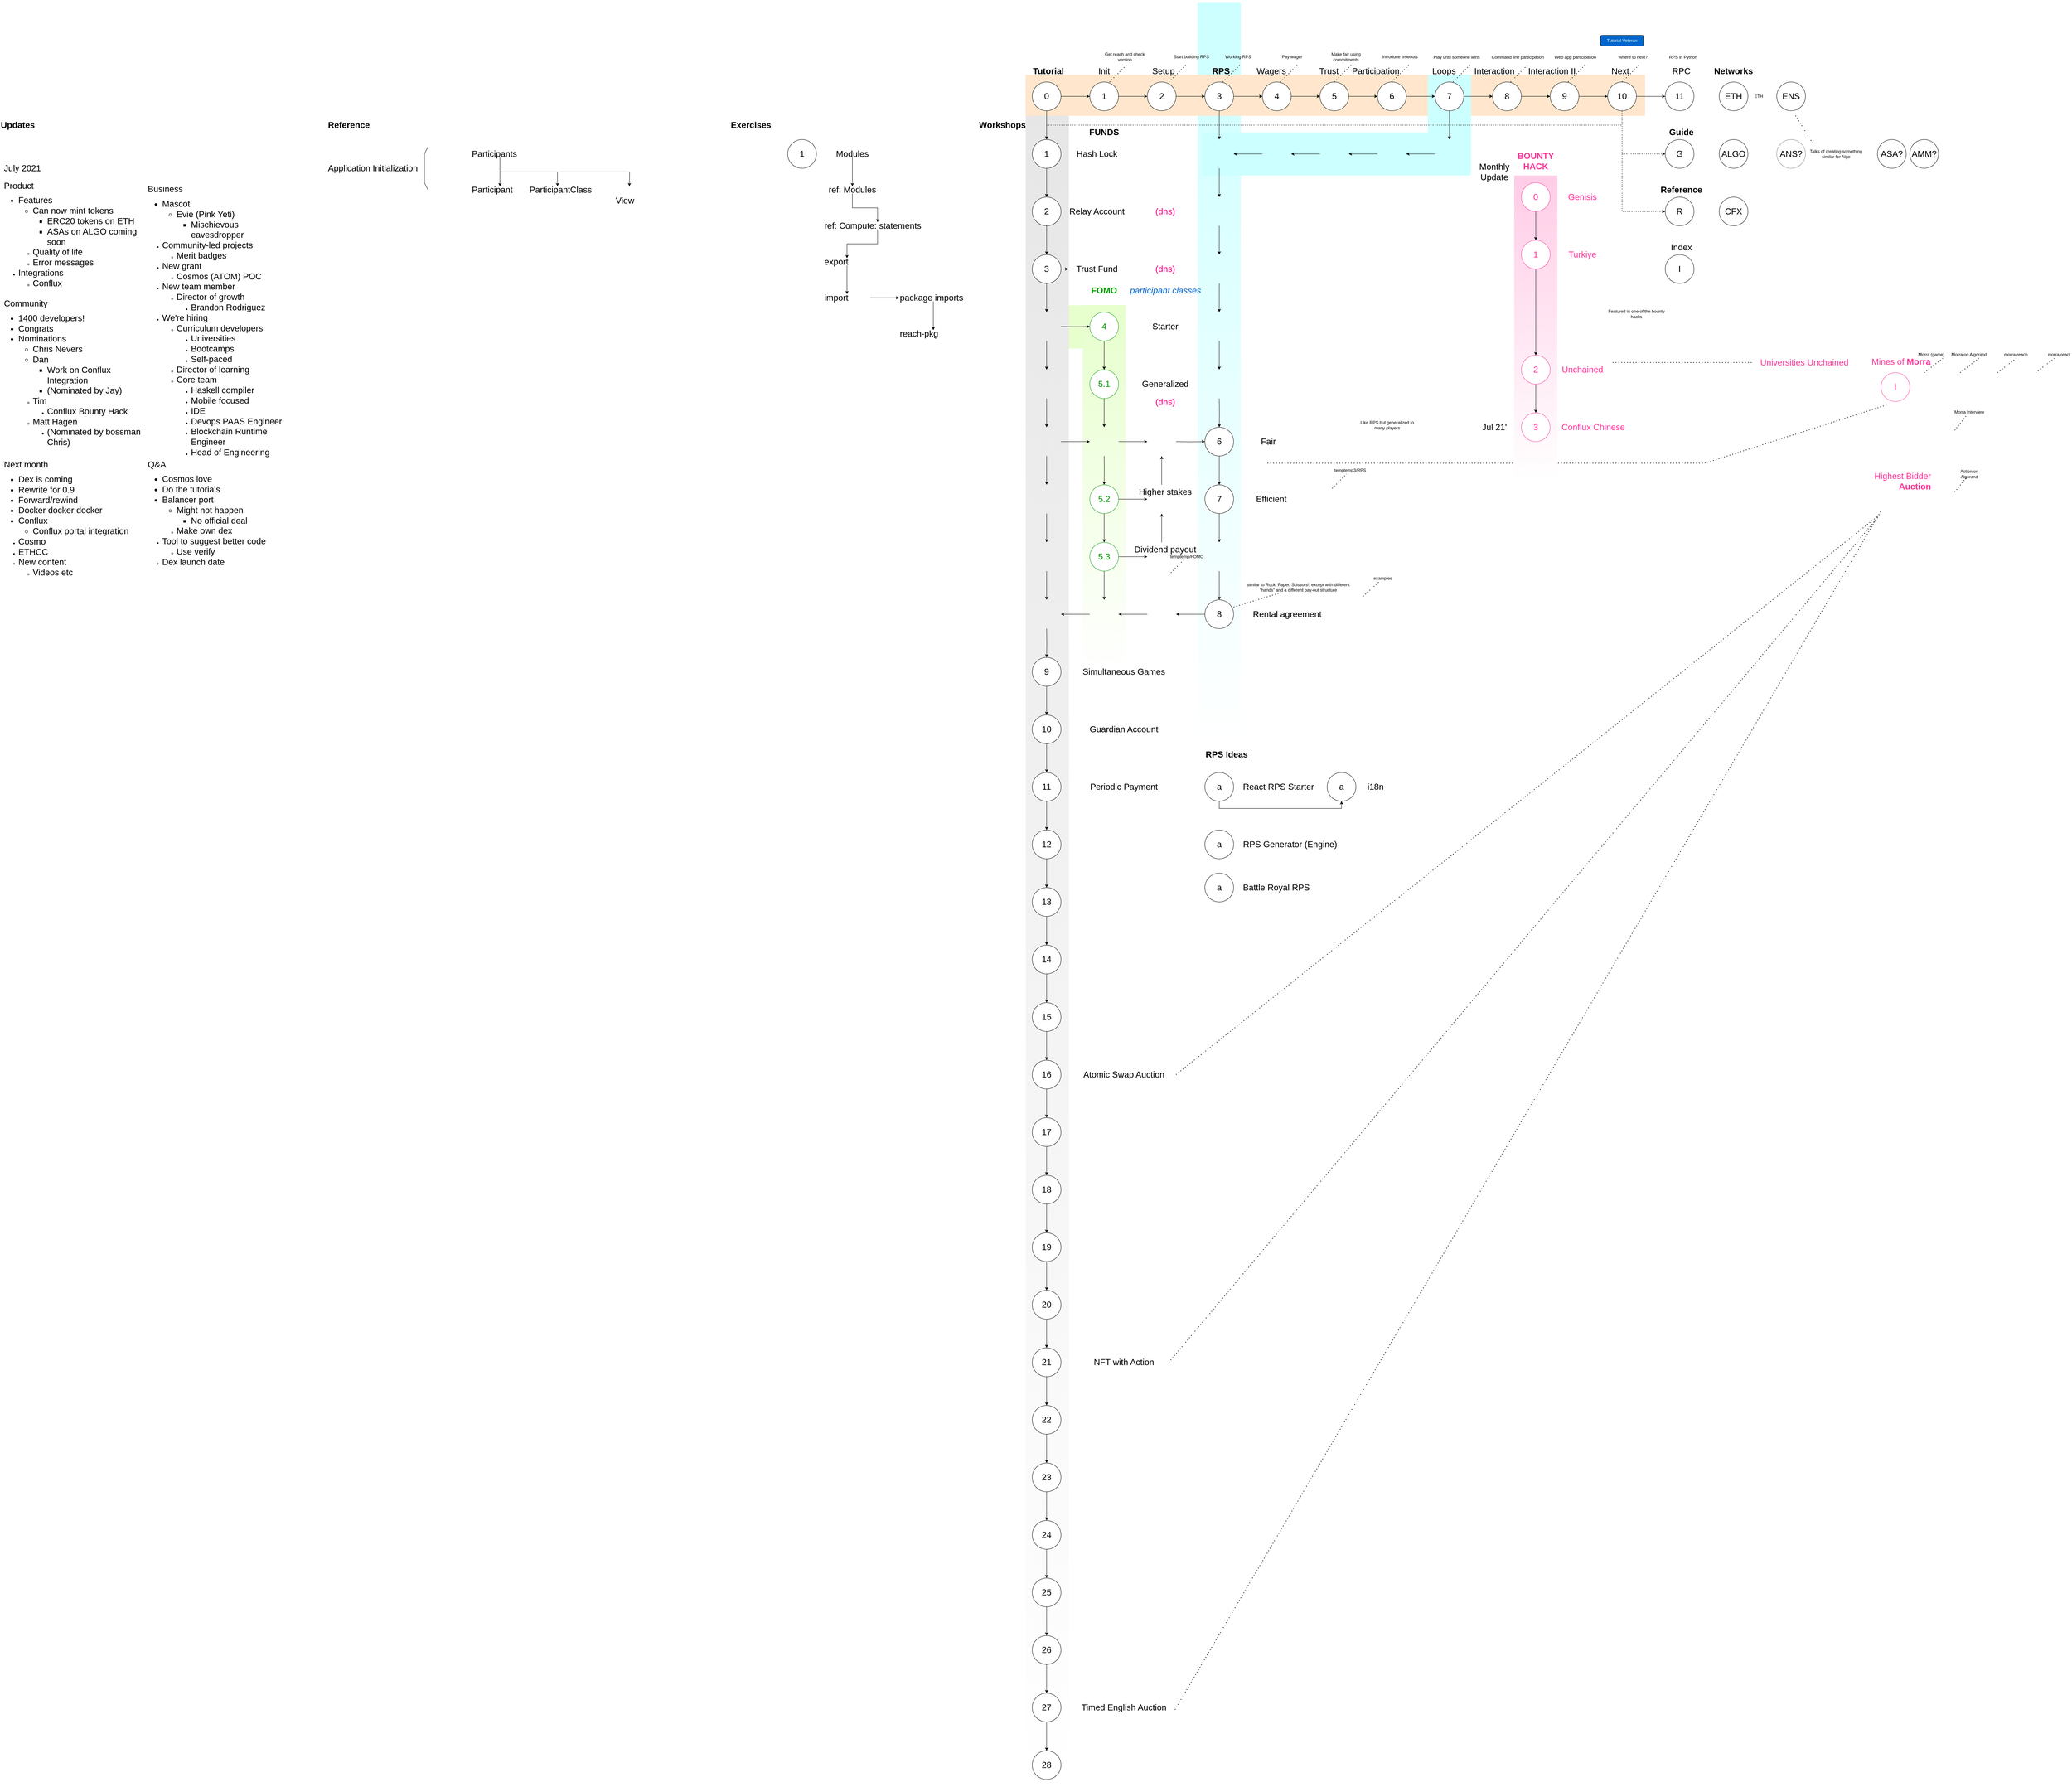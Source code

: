 <mxfile version="14.8.4" type="github">
  <diagram id="JWqnH68YOELqAhPtFyqL" name="Page-1">
    <mxGraphModel dx="8341" dy="5182" grid="1" gridSize="10" guides="1" tooltips="1" connect="1" arrows="1" fold="1" page="1" pageScale="1" pageWidth="827" pageHeight="1169" math="0" shadow="0">
      <root>
        <mxCell id="0" />
        <mxCell id="1" parent="0" />
        <mxCell id="P4zGQBsl5h3b4HmR-ngJ-12" value="" style="endArrow=none;dashed=1;html=1;dashPattern=1 3;strokeWidth=2;exitX=0.25;exitY=1;exitDx=0;exitDy=0;" parent="1" source="P4zGQBsl5h3b4HmR-ngJ-5" edge="1">
          <mxGeometry width="50" height="50" relative="1" as="geometry">
            <mxPoint x="2090" y="1020" as="sourcePoint" />
            <mxPoint x="1030" y="1260" as="targetPoint" />
            <Array as="points">
              <mxPoint x="2250" y="1260" />
            </Array>
          </mxGeometry>
        </mxCell>
        <mxCell id="MvdbTgC7_QNQWsTqHOr7-23" value="" style="rounded=0;whiteSpace=wrap;html=1;strokeColor=none;gradientColor=#ffffff;fillColor=#FFCCE6;" parent="1" vertex="1">
          <mxGeometry x="1720" y="460" width="120" height="850" as="geometry" />
        </mxCell>
        <mxCell id="MvdbTgC7_QNQWsTqHOr7-8" value="" style="rounded=0;whiteSpace=wrap;html=1;strokeColor=none;fillColor=#E6FFCC;rotation=90;" parent="1" vertex="1">
          <mxGeometry x="450" y="754" width="120" height="254" as="geometry" />
        </mxCell>
        <mxCell id="MvdbTgC7_QNQWsTqHOr7-7" value="" style="rounded=0;whiteSpace=wrap;html=1;strokeColor=none;fillColor=#E6FFCC;gradientColor=#ffffff;" parent="1" vertex="1">
          <mxGeometry x="520" y="820" width="120" height="1020" as="geometry" />
        </mxCell>
        <mxCell id="MvdbTgC7_QNQWsTqHOr7-6" value="" style="rounded=0;whiteSpace=wrap;html=1;strokeColor=none;fillColor=#E6E6E6;gradientColor=#ffffff;" parent="1" vertex="1">
          <mxGeometry x="362" y="180" width="120" height="4760" as="geometry" />
        </mxCell>
        <mxCell id="MvdbTgC7_QNQWsTqHOr7-2" value="" style="rounded=0;whiteSpace=wrap;html=1;strokeColor=none;fillColor=#CCFFFF;gradientColor=#ffffff;" parent="1" vertex="1">
          <mxGeometry x="840" y="-20" width="120" height="2060" as="geometry" />
        </mxCell>
        <mxCell id="MvdbTgC7_QNQWsTqHOr7-3" value="" style="rounded=0;whiteSpace=wrap;html=1;strokeColor=none;rotation=90;fillColor=#FFE6CC;" parent="1" vertex="1">
          <mxGeometry x="1165.79" y="-624.23" width="114.03" height="1722.51" as="geometry" />
        </mxCell>
        <mxCell id="MvdbTgC7_QNQWsTqHOr7-5" value="" style="rounded=0;whiteSpace=wrap;html=1;strokeColor=none;fillColor=#CCFFFF;rotation=90;" parent="1" vertex="1">
          <mxGeometry x="1166.5" y="27.5" width="120" height="745" as="geometry" />
        </mxCell>
        <mxCell id="MvdbTgC7_QNQWsTqHOr7-4" value="" style="rounded=0;whiteSpace=wrap;html=1;strokeColor=none;fillColor=#CCFFFF;" parent="1" vertex="1">
          <mxGeometry x="1480" y="180" width="120" height="270" as="geometry" />
        </mxCell>
        <mxCell id="KKkGE1eCo8rrcUPM3MvS-4" value="" style="edgeStyle=orthogonalEdgeStyle;rounded=0;orthogonalLoop=1;jettySize=auto;html=1;" parent="1" source="KKkGE1eCo8rrcUPM3MvS-1" target="KKkGE1eCo8rrcUPM3MvS-3" edge="1">
          <mxGeometry relative="1" as="geometry" />
        </mxCell>
        <mxCell id="KKkGE1eCo8rrcUPM3MvS-20" value="" style="edgeStyle=orthogonalEdgeStyle;rounded=0;orthogonalLoop=1;jettySize=auto;html=1;startArrow=classic;startFill=1;endArrow=none;endFill=0;" parent="1" source="KKkGE1eCo8rrcUPM3MvS-1" target="KKkGE1eCo8rrcUPM3MvS-19" edge="1">
          <mxGeometry relative="1" as="geometry" />
        </mxCell>
        <UserObject label="&lt;font style=&quot;font-size: 24px&quot;&gt;1&lt;/font&gt;" link="https://docs.reach.sh/workshop-hash-lock.html" id="KKkGE1eCo8rrcUPM3MvS-1">
          <mxCell style="ellipse;whiteSpace=wrap;html=1;aspect=fixed;" parent="1" vertex="1">
            <mxGeometry x="380" y="360" width="80" height="80" as="geometry" />
          </mxCell>
        </UserObject>
        <mxCell id="KKkGE1eCo8rrcUPM3MvS-2" value="&lt;font style=&quot;font-size: 24px&quot;&gt;Hash Lock&lt;/font&gt;" style="text;html=1;strokeColor=none;fillColor=none;align=center;verticalAlign=middle;whiteSpace=wrap;rounded=0;" parent="1" vertex="1">
          <mxGeometry x="480" y="390" width="160" height="20" as="geometry" />
        </mxCell>
        <mxCell id="KKkGE1eCo8rrcUPM3MvS-8" value="" style="edgeStyle=orthogonalEdgeStyle;rounded=0;orthogonalLoop=1;jettySize=auto;html=1;" parent="1" source="KKkGE1eCo8rrcUPM3MvS-3" target="KKkGE1eCo8rrcUPM3MvS-7" edge="1">
          <mxGeometry relative="1" as="geometry" />
        </mxCell>
        <UserObject label="&lt;font style=&quot;font-size: 24px&quot;&gt;2&lt;/font&gt;" link="https://docs.reach.sh/workshop-relay.html" id="KKkGE1eCo8rrcUPM3MvS-3">
          <mxCell style="ellipse;whiteSpace=wrap;html=1;aspect=fixed;" parent="1" vertex="1">
            <mxGeometry x="380" y="520" width="80" height="80" as="geometry" />
          </mxCell>
        </UserObject>
        <mxCell id="KKkGE1eCo8rrcUPM3MvS-6" value="&lt;font style=&quot;font-size: 24px&quot;&gt;Relay Account&lt;/font&gt;" style="text;html=1;strokeColor=none;fillColor=none;align=center;verticalAlign=middle;whiteSpace=wrap;rounded=0;" parent="1" vertex="1">
          <mxGeometry x="480" y="550" width="160" height="20" as="geometry" />
        </mxCell>
        <mxCell id="KKkGE1eCo8rrcUPM3MvS-112" value="" style="edgeStyle=orthogonalEdgeStyle;rounded=0;orthogonalLoop=1;jettySize=auto;html=1;startArrow=none;startFill=0;endArrow=classic;endFill=1;strokeColor=#000000;" parent="1" source="KKkGE1eCo8rrcUPM3MvS-7" edge="1">
          <mxGeometry relative="1" as="geometry">
            <mxPoint x="420" y="840" as="targetPoint" />
          </mxGeometry>
        </mxCell>
        <UserObject label="&lt;span style=&quot;font-size: 24px&quot;&gt;3&lt;/span&gt;" link="https://docs.reach.sh/workshop-trust-fund.html" id="KKkGE1eCo8rrcUPM3MvS-7">
          <mxCell style="ellipse;whiteSpace=wrap;html=1;aspect=fixed;" parent="1" vertex="1">
            <mxGeometry x="380" y="680" width="80" height="80" as="geometry" />
          </mxCell>
        </UserObject>
        <mxCell id="KKkGE1eCo8rrcUPM3MvS-267" value="" style="edgeStyle=orthogonalEdgeStyle;rounded=0;orthogonalLoop=1;jettySize=auto;html=1;startArrow=classic;startFill=1;endArrow=none;endFill=0;strokeColor=#000000;" parent="1" source="KKkGE1eCo8rrcUPM3MvS-9" target="KKkGE1eCo8rrcUPM3MvS-7" edge="1">
          <mxGeometry relative="1" as="geometry" />
        </mxCell>
        <mxCell id="KKkGE1eCo8rrcUPM3MvS-9" value="&lt;span style=&quot;font-size: 24px&quot;&gt;Trust Fund&lt;/span&gt;" style="text;html=1;strokeColor=none;fillColor=none;align=center;verticalAlign=middle;whiteSpace=wrap;rounded=0;" parent="1" vertex="1">
          <mxGeometry x="480" y="710" width="160" height="20" as="geometry" />
        </mxCell>
        <mxCell id="KKkGE1eCo8rrcUPM3MvS-14" value="" style="edgeStyle=orthogonalEdgeStyle;rounded=0;orthogonalLoop=1;jettySize=auto;html=1;" parent="1" edge="1">
          <mxGeometry relative="1" as="geometry">
            <mxPoint x="420" y="920" as="sourcePoint" />
            <mxPoint x="420" y="1000" as="targetPoint" />
          </mxGeometry>
        </mxCell>
        <mxCell id="KKkGE1eCo8rrcUPM3MvS-100" value="" style="edgeStyle=orthogonalEdgeStyle;rounded=0;orthogonalLoop=1;jettySize=auto;html=1;startArrow=none;startFill=0;endArrow=classic;endFill=1;strokeColor=#000000;" parent="1" target="KKkGE1eCo8rrcUPM3MvS-99" edge="1">
          <mxGeometry relative="1" as="geometry">
            <mxPoint x="460" y="880" as="sourcePoint" />
          </mxGeometry>
        </mxCell>
        <mxCell id="KKkGE1eCo8rrcUPM3MvS-17" value="" style="edgeStyle=orthogonalEdgeStyle;rounded=0;orthogonalLoop=1;jettySize=auto;html=1;" parent="1" edge="1">
          <mxGeometry relative="1" as="geometry">
            <mxPoint x="420" y="1080" as="sourcePoint" />
            <mxPoint x="420" y="1160" as="targetPoint" />
          </mxGeometry>
        </mxCell>
        <mxCell id="KKkGE1eCo8rrcUPM3MvS-15" value="&lt;span style=&quot;font-size: 24px&quot;&gt;Generalized&lt;/span&gt;" style="text;html=1;strokeColor=none;fillColor=none;align=center;verticalAlign=middle;whiteSpace=wrap;rounded=0;" parent="1" vertex="1">
          <mxGeometry x="650" y="1030" width="200" height="20" as="geometry" />
        </mxCell>
        <mxCell id="KKkGE1eCo8rrcUPM3MvS-18" value="&lt;span style=&quot;font-size: 24px&quot;&gt;Fair&amp;nbsp;&lt;/span&gt;" style="text;html=1;strokeColor=none;fillColor=none;align=center;verticalAlign=middle;whiteSpace=wrap;rounded=0;" parent="1" vertex="1">
          <mxGeometry x="980" y="1190" width="120" height="20" as="geometry" />
        </mxCell>
        <mxCell id="KKkGE1eCo8rrcUPM3MvS-26" value="" style="edgeStyle=orthogonalEdgeStyle;rounded=0;orthogonalLoop=1;jettySize=auto;html=1;startArrow=none;startFill=0;endArrow=classic;endFill=1;" parent="1" source="KKkGE1eCo8rrcUPM3MvS-19" target="KKkGE1eCo8rrcUPM3MvS-25" edge="1">
          <mxGeometry relative="1" as="geometry" />
        </mxCell>
        <UserObject label="&lt;span style=&quot;font-size: 24px&quot;&gt;0&lt;/span&gt;" link="https://docs.reach.sh/tut.html" id="KKkGE1eCo8rrcUPM3MvS-19">
          <mxCell style="ellipse;whiteSpace=wrap;html=1;aspect=fixed;" parent="1" vertex="1">
            <mxGeometry x="380" y="200" width="80" height="80" as="geometry" />
          </mxCell>
        </UserObject>
        <mxCell id="KKkGE1eCo8rrcUPM3MvS-21" value="&lt;font style=&quot;font-size: 24px&quot;&gt;&lt;b&gt;Tutorial&lt;/b&gt;&lt;/font&gt;" style="text;html=1;strokeColor=none;fillColor=none;align=left;verticalAlign=middle;whiteSpace=wrap;rounded=0;" parent="1" vertex="1">
          <mxGeometry x="380" y="160" width="160" height="20" as="geometry" />
        </mxCell>
        <mxCell id="KKkGE1eCo8rrcUPM3MvS-29" value="" style="edgeStyle=orthogonalEdgeStyle;rounded=0;orthogonalLoop=1;jettySize=auto;html=1;startArrow=none;startFill=0;endArrow=classic;endFill=1;" parent="1" source="KKkGE1eCo8rrcUPM3MvS-25" target="KKkGE1eCo8rrcUPM3MvS-28" edge="1">
          <mxGeometry relative="1" as="geometry" />
        </mxCell>
        <UserObject label="&lt;span style=&quot;font-size: 24px&quot;&gt;1&lt;/span&gt;" link="https://docs.reach.sh/tut-1.html" id="KKkGE1eCo8rrcUPM3MvS-25">
          <mxCell style="ellipse;whiteSpace=wrap;html=1;aspect=fixed;" parent="1" vertex="1">
            <mxGeometry x="540" y="200" width="80" height="80" as="geometry" />
          </mxCell>
        </UserObject>
        <mxCell id="KKkGE1eCo8rrcUPM3MvS-27" value="&lt;font style=&quot;font-size: 24px&quot;&gt;Init&lt;/font&gt;" style="text;html=1;strokeColor=none;fillColor=none;align=center;verticalAlign=middle;whiteSpace=wrap;rounded=0;" parent="1" vertex="1">
          <mxGeometry x="525" y="160" width="110" height="20" as="geometry" />
        </mxCell>
        <mxCell id="KKkGE1eCo8rrcUPM3MvS-36" value="" style="edgeStyle=orthogonalEdgeStyle;rounded=0;orthogonalLoop=1;jettySize=auto;html=1;startArrow=none;startFill=0;endArrow=classic;endFill=1;" parent="1" source="KKkGE1eCo8rrcUPM3MvS-28" target="KKkGE1eCo8rrcUPM3MvS-35" edge="1">
          <mxGeometry relative="1" as="geometry" />
        </mxCell>
        <UserObject label="&lt;span style=&quot;font-size: 24px&quot;&gt;2&lt;/span&gt;" link="https://docs.reach.sh/tut-2.html" id="KKkGE1eCo8rrcUPM3MvS-28">
          <mxCell style="ellipse;whiteSpace=wrap;html=1;aspect=fixed;" parent="1" vertex="1">
            <mxGeometry x="700" y="200" width="80" height="80" as="geometry" />
          </mxCell>
        </UserObject>
        <mxCell id="KKkGE1eCo8rrcUPM3MvS-30" value="" style="endArrow=none;dashed=1;html=1;dashPattern=1 3;strokeWidth=2;" parent="1" edge="1">
          <mxGeometry width="50" height="50" relative="1" as="geometry">
            <mxPoint x="595" y="200" as="sourcePoint" />
            <mxPoint x="645" y="150" as="targetPoint" />
          </mxGeometry>
        </mxCell>
        <mxCell id="KKkGE1eCo8rrcUPM3MvS-31" value="&lt;font style=&quot;font-size: 12px&quot;&gt;Get reach and check version&lt;/font&gt;" style="text;html=1;strokeColor=none;fillColor=none;align=center;verticalAlign=middle;whiteSpace=wrap;rounded=0;" parent="1" vertex="1">
          <mxGeometry x="575" y="120" width="125" height="20" as="geometry" />
        </mxCell>
        <mxCell id="KKkGE1eCo8rrcUPM3MvS-32" value="&lt;font style=&quot;font-size: 24px&quot;&gt;Setup&lt;/font&gt;" style="text;html=1;strokeColor=none;fillColor=none;align=center;verticalAlign=middle;whiteSpace=wrap;rounded=0;" parent="1" vertex="1">
          <mxGeometry x="690" y="160" width="110" height="20" as="geometry" />
        </mxCell>
        <mxCell id="KKkGE1eCo8rrcUPM3MvS-33" value="Start building RPS" style="text;html=1;strokeColor=none;fillColor=none;align=center;verticalAlign=middle;whiteSpace=wrap;rounded=0;" parent="1" vertex="1">
          <mxGeometry x="760" y="120" width="125" height="20" as="geometry" />
        </mxCell>
        <mxCell id="KKkGE1eCo8rrcUPM3MvS-34" value="" style="endArrow=none;dashed=1;html=1;dashPattern=1 3;strokeWidth=2;" parent="1" edge="1">
          <mxGeometry width="50" height="50" relative="1" as="geometry">
            <mxPoint x="760" y="200" as="sourcePoint" />
            <mxPoint x="810" y="150" as="targetPoint" />
          </mxGeometry>
        </mxCell>
        <mxCell id="KKkGE1eCo8rrcUPM3MvS-41" value="" style="edgeStyle=orthogonalEdgeStyle;rounded=0;orthogonalLoop=1;jettySize=auto;html=1;startArrow=none;startFill=0;endArrow=classic;endFill=1;" parent="1" source="KKkGE1eCo8rrcUPM3MvS-35" target="KKkGE1eCo8rrcUPM3MvS-40" edge="1">
          <mxGeometry relative="1" as="geometry" />
        </mxCell>
        <mxCell id="KKkGE1eCo8rrcUPM3MvS-116" value="" style="edgeStyle=orthogonalEdgeStyle;rounded=0;orthogonalLoop=1;jettySize=auto;html=1;startArrow=none;startFill=0;endArrow=classic;endFill=1;strokeColor=#000000;" parent="1" source="KKkGE1eCo8rrcUPM3MvS-35" edge="1">
          <mxGeometry relative="1" as="geometry">
            <mxPoint x="900" y="360" as="targetPoint" />
          </mxGeometry>
        </mxCell>
        <UserObject label="&lt;span style=&quot;font-size: 24px&quot;&gt;3&lt;/span&gt;" link="https://docs.reach.sh/tut-3.html" id="KKkGE1eCo8rrcUPM3MvS-35">
          <mxCell style="ellipse;whiteSpace=wrap;html=1;aspect=fixed;" parent="1" vertex="1">
            <mxGeometry x="860" y="200" width="80" height="80" as="geometry" />
          </mxCell>
        </UserObject>
        <mxCell id="KKkGE1eCo8rrcUPM3MvS-37" value="&lt;font style=&quot;font-size: 24px&quot;&gt;&lt;b&gt;RPS&lt;/b&gt;&lt;/font&gt;" style="text;html=1;strokeColor=none;fillColor=none;align=center;verticalAlign=middle;whiteSpace=wrap;rounded=0;" parent="1" vertex="1">
          <mxGeometry x="850" y="160" width="110" height="20" as="geometry" />
        </mxCell>
        <mxCell id="KKkGE1eCo8rrcUPM3MvS-38" value="" style="endArrow=none;dashed=1;html=1;dashPattern=1 3;strokeWidth=2;" parent="1" edge="1">
          <mxGeometry width="50" height="50" relative="1" as="geometry">
            <mxPoint x="910" y="200" as="sourcePoint" />
            <mxPoint x="960" y="150" as="targetPoint" />
          </mxGeometry>
        </mxCell>
        <mxCell id="KKkGE1eCo8rrcUPM3MvS-39" value="Working RPS" style="text;html=1;strokeColor=none;fillColor=none;align=center;verticalAlign=middle;whiteSpace=wrap;rounded=0;" parent="1" vertex="1">
          <mxGeometry x="890" y="120" width="125" height="20" as="geometry" />
        </mxCell>
        <mxCell id="KKkGE1eCo8rrcUPM3MvS-46" value="" style="edgeStyle=orthogonalEdgeStyle;rounded=0;orthogonalLoop=1;jettySize=auto;html=1;startArrow=none;startFill=0;endArrow=classic;endFill=1;" parent="1" source="KKkGE1eCo8rrcUPM3MvS-40" target="KKkGE1eCo8rrcUPM3MvS-45" edge="1">
          <mxGeometry relative="1" as="geometry" />
        </mxCell>
        <UserObject label="&lt;span style=&quot;font-size: 24px&quot;&gt;4&lt;/span&gt;" link="https://docs.reach.sh/tut-4.html" id="KKkGE1eCo8rrcUPM3MvS-40">
          <mxCell style="ellipse;whiteSpace=wrap;html=1;aspect=fixed;" parent="1" vertex="1">
            <mxGeometry x="1020" y="200" width="80" height="80" as="geometry" />
          </mxCell>
        </UserObject>
        <mxCell id="KKkGE1eCo8rrcUPM3MvS-42" value="&lt;font style=&quot;font-size: 24px&quot;&gt;Wagers&lt;/font&gt;" style="text;html=1;strokeColor=none;fillColor=none;align=center;verticalAlign=middle;whiteSpace=wrap;rounded=0;" parent="1" vertex="1">
          <mxGeometry x="990" y="160" width="110" height="20" as="geometry" />
        </mxCell>
        <mxCell id="KKkGE1eCo8rrcUPM3MvS-43" value="" style="endArrow=none;dashed=1;html=1;dashPattern=1 3;strokeWidth=2;" parent="1" edge="1">
          <mxGeometry width="50" height="50" relative="1" as="geometry">
            <mxPoint x="1070" y="200" as="sourcePoint" />
            <mxPoint x="1120" y="150" as="targetPoint" />
          </mxGeometry>
        </mxCell>
        <mxCell id="KKkGE1eCo8rrcUPM3MvS-44" value="Pay wager" style="text;html=1;strokeColor=none;fillColor=none;align=center;verticalAlign=middle;whiteSpace=wrap;rounded=0;" parent="1" vertex="1">
          <mxGeometry x="1040" y="120" width="125" height="20" as="geometry" />
        </mxCell>
        <mxCell id="KKkGE1eCo8rrcUPM3MvS-51" value="" style="edgeStyle=orthogonalEdgeStyle;rounded=0;orthogonalLoop=1;jettySize=auto;html=1;startArrow=none;startFill=0;endArrow=classic;endFill=1;" parent="1" source="KKkGE1eCo8rrcUPM3MvS-45" target="KKkGE1eCo8rrcUPM3MvS-50" edge="1">
          <mxGeometry relative="1" as="geometry" />
        </mxCell>
        <UserObject label="&lt;span style=&quot;font-size: 24px&quot;&gt;5&lt;/span&gt;" link="https://docs.reach.sh/tut-5.html" id="KKkGE1eCo8rrcUPM3MvS-45">
          <mxCell style="ellipse;whiteSpace=wrap;html=1;aspect=fixed;" parent="1" vertex="1">
            <mxGeometry x="1180" y="200" width="80" height="80" as="geometry" />
          </mxCell>
        </UserObject>
        <mxCell id="KKkGE1eCo8rrcUPM3MvS-47" value="&lt;font style=&quot;font-size: 24px&quot;&gt;Trust&lt;/font&gt;" style="text;html=1;strokeColor=none;fillColor=none;align=center;verticalAlign=middle;whiteSpace=wrap;rounded=0;" parent="1" vertex="1">
          <mxGeometry x="1150" y="160" width="110" height="20" as="geometry" />
        </mxCell>
        <mxCell id="KKkGE1eCo8rrcUPM3MvS-48" value="" style="endArrow=none;dashed=1;html=1;dashPattern=1 3;strokeWidth=2;" parent="1" edge="1">
          <mxGeometry width="50" height="50" relative="1" as="geometry">
            <mxPoint x="1220" y="200" as="sourcePoint" />
            <mxPoint x="1270" y="150" as="targetPoint" />
          </mxGeometry>
        </mxCell>
        <mxCell id="KKkGE1eCo8rrcUPM3MvS-49" value="Make fair using commitments" style="text;html=1;strokeColor=none;fillColor=none;align=center;verticalAlign=middle;whiteSpace=wrap;rounded=0;" parent="1" vertex="1">
          <mxGeometry x="1190" y="120" width="125" height="20" as="geometry" />
        </mxCell>
        <mxCell id="KKkGE1eCo8rrcUPM3MvS-56" value="" style="edgeStyle=orthogonalEdgeStyle;rounded=0;orthogonalLoop=1;jettySize=auto;html=1;startArrow=none;startFill=0;endArrow=classic;endFill=1;" parent="1" source="KKkGE1eCo8rrcUPM3MvS-50" target="KKkGE1eCo8rrcUPM3MvS-55" edge="1">
          <mxGeometry relative="1" as="geometry" />
        </mxCell>
        <UserObject label="&lt;span style=&quot;font-size: 24px&quot;&gt;6&lt;/span&gt;" link="https://docs.reach.sh/tut-6.html" id="KKkGE1eCo8rrcUPM3MvS-50">
          <mxCell style="ellipse;whiteSpace=wrap;html=1;aspect=fixed;" parent="1" vertex="1">
            <mxGeometry x="1340" y="200" width="80" height="80" as="geometry" />
          </mxCell>
        </UserObject>
        <mxCell id="KKkGE1eCo8rrcUPM3MvS-52" value="&lt;span style=&quot;font-size: 24px&quot;&gt;Participation&lt;/span&gt;" style="text;html=1;strokeColor=none;fillColor=none;align=center;verticalAlign=middle;whiteSpace=wrap;rounded=0;" parent="1" vertex="1">
          <mxGeometry x="1280" y="160" width="110" height="20" as="geometry" />
        </mxCell>
        <mxCell id="KKkGE1eCo8rrcUPM3MvS-53" value="Introduce timeouts" style="text;html=1;strokeColor=none;fillColor=none;align=center;verticalAlign=middle;whiteSpace=wrap;rounded=0;" parent="1" vertex="1">
          <mxGeometry x="1340" y="120" width="125" height="20" as="geometry" />
        </mxCell>
        <mxCell id="KKkGE1eCo8rrcUPM3MvS-54" value="" style="endArrow=none;dashed=1;html=1;dashPattern=1 3;strokeWidth=2;" parent="1" edge="1">
          <mxGeometry width="50" height="50" relative="1" as="geometry">
            <mxPoint x="1380" y="200" as="sourcePoint" />
            <mxPoint x="1430" y="150" as="targetPoint" />
          </mxGeometry>
        </mxCell>
        <mxCell id="KKkGE1eCo8rrcUPM3MvS-61" value="" style="edgeStyle=orthogonalEdgeStyle;rounded=0;orthogonalLoop=1;jettySize=auto;html=1;startArrow=none;startFill=0;endArrow=classic;endFill=1;" parent="1" source="KKkGE1eCo8rrcUPM3MvS-55" target="KKkGE1eCo8rrcUPM3MvS-60" edge="1">
          <mxGeometry relative="1" as="geometry" />
        </mxCell>
        <mxCell id="KKkGE1eCo8rrcUPM3MvS-135" value="" style="edgeStyle=orthogonalEdgeStyle;rounded=0;orthogonalLoop=1;jettySize=auto;html=1;startArrow=none;startFill=0;endArrow=classic;endFill=1;strokeColor=#000000;" parent="1" source="KKkGE1eCo8rrcUPM3MvS-55" edge="1">
          <mxGeometry relative="1" as="geometry">
            <mxPoint x="1540" y="360" as="targetPoint" />
          </mxGeometry>
        </mxCell>
        <UserObject label="&lt;span style=&quot;font-size: 24px&quot;&gt;7&lt;/span&gt;" link="https://docs.reach.sh/tut-7.html" id="KKkGE1eCo8rrcUPM3MvS-55">
          <mxCell style="ellipse;whiteSpace=wrap;html=1;aspect=fixed;" parent="1" vertex="1">
            <mxGeometry x="1500" y="200" width="80" height="80" as="geometry" />
          </mxCell>
        </UserObject>
        <mxCell id="KKkGE1eCo8rrcUPM3MvS-57" value="&lt;span style=&quot;font-size: 24px&quot;&gt;Loops&lt;/span&gt;" style="text;html=1;strokeColor=none;fillColor=none;align=center;verticalAlign=middle;whiteSpace=wrap;rounded=0;" parent="1" vertex="1">
          <mxGeometry x="1470" y="160" width="110" height="20" as="geometry" />
        </mxCell>
        <mxCell id="KKkGE1eCo8rrcUPM3MvS-58" value="" style="endArrow=none;dashed=1;html=1;dashPattern=1 3;strokeWidth=2;" parent="1" edge="1">
          <mxGeometry width="50" height="50" relative="1" as="geometry">
            <mxPoint x="1550" y="200" as="sourcePoint" />
            <mxPoint x="1600" y="150" as="targetPoint" />
          </mxGeometry>
        </mxCell>
        <mxCell id="KKkGE1eCo8rrcUPM3MvS-59" value="Play until someone wins" style="text;html=1;strokeColor=none;fillColor=none;align=center;verticalAlign=middle;whiteSpace=wrap;rounded=0;" parent="1" vertex="1">
          <mxGeometry x="1490" y="120" width="140" height="22.4" as="geometry" />
        </mxCell>
        <mxCell id="KKkGE1eCo8rrcUPM3MvS-66" value="" style="edgeStyle=orthogonalEdgeStyle;rounded=0;orthogonalLoop=1;jettySize=auto;html=1;startArrow=none;startFill=0;endArrow=classic;endFill=1;" parent="1" source="KKkGE1eCo8rrcUPM3MvS-60" target="KKkGE1eCo8rrcUPM3MvS-65" edge="1">
          <mxGeometry relative="1" as="geometry" />
        </mxCell>
        <UserObject label="&lt;span style=&quot;font-size: 24px&quot;&gt;8&lt;/span&gt;" link="https://docs.reach.sh/tut-8.html" id="KKkGE1eCo8rrcUPM3MvS-60">
          <mxCell style="ellipse;whiteSpace=wrap;html=1;aspect=fixed;" parent="1" vertex="1">
            <mxGeometry x="1660" y="200" width="80" height="80" as="geometry" />
          </mxCell>
        </UserObject>
        <mxCell id="KKkGE1eCo8rrcUPM3MvS-62" value="&lt;span style=&quot;font-size: 24px&quot;&gt;Interaction&lt;/span&gt;" style="text;html=1;strokeColor=none;fillColor=none;align=center;verticalAlign=middle;whiteSpace=wrap;rounded=0;" parent="1" vertex="1">
          <mxGeometry x="1610" y="160" width="110" height="20" as="geometry" />
        </mxCell>
        <mxCell id="KKkGE1eCo8rrcUPM3MvS-63" value="" style="endArrow=none;dashed=1;html=1;dashPattern=1 3;strokeWidth=2;" parent="1" edge="1">
          <mxGeometry width="50" height="50" relative="1" as="geometry">
            <mxPoint x="1710" y="200" as="sourcePoint" />
            <mxPoint x="1760" y="150" as="targetPoint" />
          </mxGeometry>
        </mxCell>
        <mxCell id="KKkGE1eCo8rrcUPM3MvS-64" value="Command line participation" style="text;html=1;strokeColor=none;fillColor=none;align=center;verticalAlign=middle;whiteSpace=wrap;rounded=0;" parent="1" vertex="1">
          <mxGeometry x="1650" y="120" width="160" height="22.4" as="geometry" />
        </mxCell>
        <mxCell id="KKkGE1eCo8rrcUPM3MvS-71" value="" style="edgeStyle=orthogonalEdgeStyle;rounded=0;orthogonalLoop=1;jettySize=auto;html=1;startArrow=none;startFill=0;endArrow=classic;endFill=1;" parent="1" source="KKkGE1eCo8rrcUPM3MvS-65" target="KKkGE1eCo8rrcUPM3MvS-70" edge="1">
          <mxGeometry relative="1" as="geometry" />
        </mxCell>
        <UserObject label="&lt;span style=&quot;font-size: 24px&quot;&gt;9&lt;/span&gt;" link="https://docs.reach.sh/tut-9.html" id="KKkGE1eCo8rrcUPM3MvS-65">
          <mxCell style="ellipse;whiteSpace=wrap;html=1;aspect=fixed;" parent="1" vertex="1">
            <mxGeometry x="1820" y="200" width="80" height="80" as="geometry" />
          </mxCell>
        </UserObject>
        <mxCell id="KKkGE1eCo8rrcUPM3MvS-67" value="&lt;span style=&quot;font-size: 24px&quot;&gt;Interaction II&lt;/span&gt;" style="text;html=1;strokeColor=none;fillColor=none;align=center;verticalAlign=middle;whiteSpace=wrap;rounded=0;" parent="1" vertex="1">
          <mxGeometry x="1750" y="160" width="150" height="20" as="geometry" />
        </mxCell>
        <mxCell id="KKkGE1eCo8rrcUPM3MvS-68" value="" style="endArrow=none;dashed=1;html=1;dashPattern=1 3;strokeWidth=2;" parent="1" edge="1">
          <mxGeometry width="50" height="50" relative="1" as="geometry">
            <mxPoint x="1870" y="200" as="sourcePoint" />
            <mxPoint x="1920" y="150" as="targetPoint" />
          </mxGeometry>
        </mxCell>
        <mxCell id="KKkGE1eCo8rrcUPM3MvS-69" value="Web app participation" style="text;html=1;strokeColor=none;fillColor=none;align=center;verticalAlign=middle;whiteSpace=wrap;rounded=0;" parent="1" vertex="1">
          <mxGeometry x="1820" y="120" width="140" height="22.4" as="geometry" />
        </mxCell>
        <mxCell id="KKkGE1eCo8rrcUPM3MvS-73" value="" style="edgeStyle=orthogonalEdgeStyle;rounded=0;orthogonalLoop=1;jettySize=auto;html=1;startArrow=none;startFill=0;endArrow=classic;endFill=1;" parent="1" source="KKkGE1eCo8rrcUPM3MvS-70" target="KKkGE1eCo8rrcUPM3MvS-72" edge="1">
          <mxGeometry relative="1" as="geometry" />
        </mxCell>
        <mxCell id="KKkGE1eCo8rrcUPM3MvS-83" value="" style="edgeStyle=orthogonalEdgeStyle;rounded=0;orthogonalLoop=1;jettySize=auto;html=1;startArrow=none;startFill=0;endArrow=classic;endFill=1;dashed=1;entryX=0.5;entryY=0;entryDx=0;entryDy=0;" parent="1" source="KKkGE1eCo8rrcUPM3MvS-70" target="KKkGE1eCo8rrcUPM3MvS-1" edge="1">
          <mxGeometry relative="1" as="geometry">
            <mxPoint x="520" y="319" as="targetPoint" />
            <Array as="points">
              <mxPoint x="2020" y="320" />
              <mxPoint x="420" y="320" />
            </Array>
          </mxGeometry>
        </mxCell>
        <mxCell id="KKkGE1eCo8rrcUPM3MvS-87" style="edgeStyle=orthogonalEdgeStyle;rounded=0;orthogonalLoop=1;jettySize=auto;html=1;exitX=0.5;exitY=1;exitDx=0;exitDy=0;startArrow=none;startFill=0;endArrow=classic;endFill=1;strokeColor=#000000;dashed=1;entryX=0;entryY=0.5;entryDx=0;entryDy=0;" parent="1" source="KKkGE1eCo8rrcUPM3MvS-70" target="KKkGE1eCo8rrcUPM3MvS-89" edge="1">
          <mxGeometry relative="1" as="geometry">
            <mxPoint x="1830" y="360" as="targetPoint" />
            <Array as="points">
              <mxPoint x="2020" y="400" />
            </Array>
          </mxGeometry>
        </mxCell>
        <mxCell id="KKkGE1eCo8rrcUPM3MvS-93" style="edgeStyle=orthogonalEdgeStyle;rounded=0;orthogonalLoop=1;jettySize=auto;html=1;exitX=0.5;exitY=1;exitDx=0;exitDy=0;entryX=0;entryY=0.5;entryDx=0;entryDy=0;dashed=1;startArrow=none;startFill=0;endArrow=classic;endFill=1;strokeColor=#000000;" parent="1" source="KKkGE1eCo8rrcUPM3MvS-70" target="KKkGE1eCo8rrcUPM3MvS-91" edge="1">
          <mxGeometry relative="1" as="geometry" />
        </mxCell>
        <UserObject label="&lt;span style=&quot;font-size: 24px&quot;&gt;10&lt;/span&gt;" link="https://docs.reach.sh/tut-10.html" id="KKkGE1eCo8rrcUPM3MvS-70">
          <mxCell style="ellipse;whiteSpace=wrap;html=1;aspect=fixed;" parent="1" vertex="1">
            <mxGeometry x="1980" y="200" width="80" height="80" as="geometry" />
          </mxCell>
        </UserObject>
        <UserObject label="&lt;span style=&quot;font-size: 24px&quot;&gt;11&lt;/span&gt;" link="https://docs.reach.sh/tut-7-rpc.html" id="KKkGE1eCo8rrcUPM3MvS-72">
          <mxCell style="ellipse;whiteSpace=wrap;html=1;aspect=fixed;" parent="1" vertex="1">
            <mxGeometry x="2140" y="200" width="80" height="80" as="geometry" />
          </mxCell>
        </UserObject>
        <mxCell id="KKkGE1eCo8rrcUPM3MvS-74" value="&lt;span style=&quot;font-size: 24px&quot;&gt;Next&lt;/span&gt;" style="text;html=1;strokeColor=none;fillColor=none;align=center;verticalAlign=middle;whiteSpace=wrap;rounded=0;" parent="1" vertex="1">
          <mxGeometry x="1940" y="160" width="150" height="20" as="geometry" />
        </mxCell>
        <mxCell id="KKkGE1eCo8rrcUPM3MvS-76" value="" style="endArrow=none;dashed=1;html=1;dashPattern=1 3;strokeWidth=2;" parent="1" edge="1">
          <mxGeometry width="50" height="50" relative="1" as="geometry">
            <mxPoint x="2020" y="200" as="sourcePoint" />
            <mxPoint x="2070" y="150" as="targetPoint" />
          </mxGeometry>
        </mxCell>
        <mxCell id="KKkGE1eCo8rrcUPM3MvS-77" value="Where to next?" style="text;html=1;strokeColor=none;fillColor=none;align=center;verticalAlign=middle;whiteSpace=wrap;rounded=0;" parent="1" vertex="1">
          <mxGeometry x="1980" y="120" width="140" height="22.4" as="geometry" />
        </mxCell>
        <mxCell id="KKkGE1eCo8rrcUPM3MvS-78" value="&lt;span style=&quot;font-size: 24px&quot;&gt;RPC&lt;/span&gt;" style="text;html=1;strokeColor=none;fillColor=none;align=center;verticalAlign=middle;whiteSpace=wrap;rounded=0;" parent="1" vertex="1">
          <mxGeometry x="2110" y="160" width="150" height="20" as="geometry" />
        </mxCell>
        <mxCell id="KKkGE1eCo8rrcUPM3MvS-79" value="RPS in Python" style="text;html=1;strokeColor=none;fillColor=none;align=center;verticalAlign=middle;whiteSpace=wrap;rounded=0;" parent="1" vertex="1">
          <mxGeometry x="2120" y="120" width="140" height="22.4" as="geometry" />
        </mxCell>
        <mxCell id="KKkGE1eCo8rrcUPM3MvS-81" value="&lt;span style=&quot;background-color: rgb(0 , 102 , 204)&quot;&gt;&lt;font color=&quot;#ffffff&quot;&gt;Tutorial Veteran&lt;/font&gt;&lt;/span&gt;" style="rounded=1;whiteSpace=wrap;html=1;fillColor=#0066CC;" parent="1" vertex="1">
          <mxGeometry x="1960" y="70" width="120" height="30" as="geometry" />
        </mxCell>
        <UserObject label="&lt;font style=&quot;font-size: 24px&quot;&gt;&lt;b&gt;Workshops&lt;/b&gt;&lt;/font&gt;" link="https://docs.reach.sh/workshop.html" id="KKkGE1eCo8rrcUPM3MvS-85">
          <mxCell style="text;html=1;strokeColor=none;fillColor=none;align=left;verticalAlign=middle;whiteSpace=wrap;rounded=0;" parent="1" vertex="1">
            <mxGeometry x="230" y="310" width="160" height="20" as="geometry" />
          </mxCell>
        </UserObject>
        <UserObject label="&lt;span style=&quot;font-size: 24px&quot;&gt;G&lt;/span&gt;" link="https://docs.reach.sh/guide.html" id="KKkGE1eCo8rrcUPM3MvS-89">
          <mxCell style="ellipse;whiteSpace=wrap;html=1;aspect=fixed;" parent="1" vertex="1">
            <mxGeometry x="2140" y="360" width="80" height="80" as="geometry" />
          </mxCell>
        </UserObject>
        <UserObject label="&lt;span style=&quot;font-size: 24px&quot;&gt;R&lt;/span&gt;" link="https://docs.reach.sh/ref.html" id="KKkGE1eCo8rrcUPM3MvS-91">
          <mxCell style="ellipse;whiteSpace=wrap;html=1;aspect=fixed;" parent="1" vertex="1">
            <mxGeometry x="2140" y="520" width="80" height="80" as="geometry" />
          </mxCell>
        </UserObject>
        <mxCell id="KKkGE1eCo8rrcUPM3MvS-94" value="&lt;span style=&quot;font-size: 24px&quot;&gt;&lt;b&gt;Guide&lt;/b&gt;&lt;/span&gt;" style="text;html=1;strokeColor=none;fillColor=none;align=center;verticalAlign=middle;whiteSpace=wrap;rounded=0;" parent="1" vertex="1">
          <mxGeometry x="2110" y="330" width="150" height="20" as="geometry" />
        </mxCell>
        <mxCell id="KKkGE1eCo8rrcUPM3MvS-95" value="&lt;span style=&quot;font-size: 24px&quot;&gt;&lt;b&gt;Reference&lt;/b&gt;&lt;/span&gt;" style="text;html=1;strokeColor=none;fillColor=none;align=center;verticalAlign=middle;whiteSpace=wrap;rounded=0;" parent="1" vertex="1">
          <mxGeometry x="2110" y="490" width="150" height="20" as="geometry" />
        </mxCell>
        <UserObject label="&lt;span style=&quot;font-size: 24px&quot;&gt;I&lt;br&gt;&lt;/span&gt;" link="https://docs.reach.sh/ref.html" id="KKkGE1eCo8rrcUPM3MvS-96">
          <mxCell style="ellipse;whiteSpace=wrap;html=1;aspect=fixed;" parent="1" vertex="1">
            <mxGeometry x="2140" y="680" width="80" height="80" as="geometry" />
          </mxCell>
        </UserObject>
        <mxCell id="KKkGE1eCo8rrcUPM3MvS-98" value="&lt;span style=&quot;font-size: 24px&quot;&gt;Index&lt;/span&gt;" style="text;html=1;strokeColor=none;fillColor=none;align=center;verticalAlign=middle;whiteSpace=wrap;rounded=0;" parent="1" vertex="1">
          <mxGeometry x="2110" y="650" width="150" height="20" as="geometry" />
        </mxCell>
        <mxCell id="KKkGE1eCo8rrcUPM3MvS-149" value="" style="edgeStyle=orthogonalEdgeStyle;rounded=0;orthogonalLoop=1;jettySize=auto;html=1;startArrow=none;startFill=0;endArrow=classic;endFill=1;strokeColor=#000000;" parent="1" source="KKkGE1eCo8rrcUPM3MvS-99" target="KKkGE1eCo8rrcUPM3MvS-101" edge="1">
          <mxGeometry relative="1" as="geometry" />
        </mxCell>
        <UserObject label="&lt;font style=&quot;font-size: 24px&quot; color=&quot;#009900&quot;&gt;4&lt;/font&gt;" link="https://docs.reach.sh/workshop-fomo.html" id="KKkGE1eCo8rrcUPM3MvS-99">
          <mxCell style="ellipse;whiteSpace=wrap;html=1;aspect=fixed;strokeColor=#009900;" parent="1" vertex="1">
            <mxGeometry x="540" y="840" width="80" height="80" as="geometry" />
          </mxCell>
        </UserObject>
        <mxCell id="KKkGE1eCo8rrcUPM3MvS-172" value="" style="edgeStyle=orthogonalEdgeStyle;rounded=0;orthogonalLoop=1;jettySize=auto;html=1;startArrow=none;startFill=0;endArrow=classic;endFill=1;strokeColor=#000000;" parent="1" source="KKkGE1eCo8rrcUPM3MvS-101" edge="1">
          <mxGeometry relative="1" as="geometry">
            <mxPoint x="580" y="1160" as="targetPoint" />
          </mxGeometry>
        </mxCell>
        <UserObject label="&lt;font color=&quot;#009900&quot;&gt;&lt;span style=&quot;font-size: 24px&quot;&gt;5.1&lt;/span&gt;&lt;/font&gt;" link="https://docs.reach.sh/workshop-fomo-generalized.html" id="KKkGE1eCo8rrcUPM3MvS-101">
          <mxCell style="ellipse;whiteSpace=wrap;html=1;aspect=fixed;strokeColor=#009900;" parent="1" vertex="1">
            <mxGeometry x="540" y="1000" width="80" height="80" as="geometry" />
          </mxCell>
        </UserObject>
        <mxCell id="KKkGE1eCo8rrcUPM3MvS-107" value="" style="edgeStyle=orthogonalEdgeStyle;rounded=0;orthogonalLoop=1;jettySize=auto;html=1;startArrow=none;startFill=0;endArrow=classic;endFill=1;strokeColor=#000000;" parent="1" edge="1">
          <mxGeometry relative="1" as="geometry">
            <mxPoint x="620" y="1200" as="sourcePoint" />
            <mxPoint x="700" y="1200" as="targetPoint" />
          </mxGeometry>
        </mxCell>
        <mxCell id="KKkGE1eCo8rrcUPM3MvS-114" value="" style="edgeStyle=orthogonalEdgeStyle;rounded=0;orthogonalLoop=1;jettySize=auto;html=1;startArrow=none;startFill=0;endArrow=classic;endFill=1;strokeColor=#000000;" parent="1" target="KKkGE1eCo8rrcUPM3MvS-113" edge="1">
          <mxGeometry relative="1" as="geometry">
            <mxPoint x="780" y="1200" as="sourcePoint" />
          </mxGeometry>
        </mxCell>
        <mxCell id="KKkGE1eCo8rrcUPM3MvS-161" value="" style="edgeStyle=orthogonalEdgeStyle;rounded=0;orthogonalLoop=1;jettySize=auto;html=1;startArrow=none;startFill=0;endArrow=classic;endFill=1;" parent="1" source="KKkGE1eCo8rrcUPM3MvS-113" target="KKkGE1eCo8rrcUPM3MvS-160" edge="1">
          <mxGeometry relative="1" as="geometry" />
        </mxCell>
        <UserObject label="&lt;font style=&quot;font-size: 24px&quot;&gt;6&lt;/font&gt;" link="https://docs.reach.sh/workshop-rps-fair.html" id="KKkGE1eCo8rrcUPM3MvS-113">
          <mxCell style="ellipse;whiteSpace=wrap;html=1;aspect=fixed;" parent="1" vertex="1">
            <mxGeometry x="860" y="1160" width="80" height="80" as="geometry" />
          </mxCell>
        </UserObject>
        <mxCell id="KKkGE1eCo8rrcUPM3MvS-118" value="" style="edgeStyle=orthogonalEdgeStyle;rounded=0;orthogonalLoop=1;jettySize=auto;html=1;startArrow=none;startFill=0;endArrow=classic;endFill=1;strokeColor=#000000;" parent="1" edge="1">
          <mxGeometry relative="1" as="geometry">
            <mxPoint x="900" y="440" as="sourcePoint" />
            <mxPoint x="900" y="520" as="targetPoint" />
          </mxGeometry>
        </mxCell>
        <mxCell id="KKkGE1eCo8rrcUPM3MvS-120" value="" style="edgeStyle=orthogonalEdgeStyle;rounded=0;orthogonalLoop=1;jettySize=auto;html=1;startArrow=none;startFill=0;endArrow=classic;endFill=1;strokeColor=#000000;" parent="1" edge="1">
          <mxGeometry relative="1" as="geometry">
            <mxPoint x="900" y="600" as="sourcePoint" />
            <mxPoint x="900" y="680" as="targetPoint" />
          </mxGeometry>
        </mxCell>
        <mxCell id="KKkGE1eCo8rrcUPM3MvS-123" value="" style="edgeStyle=orthogonalEdgeStyle;rounded=0;orthogonalLoop=1;jettySize=auto;html=1;startArrow=none;startFill=0;endArrow=classic;endFill=1;strokeColor=#000000;" parent="1" edge="1">
          <mxGeometry relative="1" as="geometry">
            <mxPoint x="900" y="760" as="sourcePoint" />
            <mxPoint x="900" y="840" as="targetPoint" />
          </mxGeometry>
        </mxCell>
        <mxCell id="KKkGE1eCo8rrcUPM3MvS-126" value="" style="edgeStyle=orthogonalEdgeStyle;rounded=0;orthogonalLoop=1;jettySize=auto;html=1;startArrow=none;startFill=0;endArrow=classic;endFill=1;strokeColor=#000000;" parent="1" edge="1">
          <mxGeometry relative="1" as="geometry">
            <mxPoint x="900" y="920" as="sourcePoint" />
            <mxPoint x="900" y="1000" as="targetPoint" />
          </mxGeometry>
        </mxCell>
        <mxCell id="KKkGE1eCo8rrcUPM3MvS-127" value="" style="edgeStyle=orthogonalEdgeStyle;rounded=0;orthogonalLoop=1;jettySize=auto;html=1;startArrow=none;startFill=0;endArrow=classic;endFill=1;strokeColor=#000000;" parent="1" target="KKkGE1eCo8rrcUPM3MvS-113" edge="1">
          <mxGeometry relative="1" as="geometry">
            <mxPoint x="900" y="1080" as="sourcePoint" />
          </mxGeometry>
        </mxCell>
        <mxCell id="KKkGE1eCo8rrcUPM3MvS-128" value="&lt;span style=&quot;font-size: 24px&quot;&gt;Starter&lt;/span&gt;" style="text;html=1;strokeColor=none;fillColor=none;align=center;verticalAlign=middle;whiteSpace=wrap;rounded=0;" parent="1" vertex="1">
          <mxGeometry x="650" y="870" width="200" height="20" as="geometry" />
        </mxCell>
        <mxCell id="KKkGE1eCo8rrcUPM3MvS-129" value="&lt;span style=&quot;font-size: 24px&quot;&gt;&lt;b&gt;&lt;font color=&quot;#009900&quot;&gt;FOMO&lt;/font&gt;&lt;/b&gt;&lt;/span&gt;" style="text;html=1;strokeColor=none;fillColor=none;align=center;verticalAlign=middle;whiteSpace=wrap;rounded=0;" parent="1" vertex="1">
          <mxGeometry x="480" y="770" width="200" height="20" as="geometry" />
        </mxCell>
        <mxCell id="KKkGE1eCo8rrcUPM3MvS-133" value="&lt;span style=&quot;font-size: 24px&quot;&gt;&lt;b&gt;FUNDS&lt;/b&gt;&lt;/span&gt;" style="text;html=1;strokeColor=none;fillColor=none;align=center;verticalAlign=middle;whiteSpace=wrap;rounded=0;" parent="1" vertex="1">
          <mxGeometry x="480" y="330" width="200" height="20" as="geometry" />
        </mxCell>
        <mxCell id="KKkGE1eCo8rrcUPM3MvS-137" value="" style="edgeStyle=orthogonalEdgeStyle;rounded=0;orthogonalLoop=1;jettySize=auto;html=1;startArrow=none;startFill=0;endArrow=classic;endFill=1;strokeColor=#000000;" parent="1" edge="1">
          <mxGeometry relative="1" as="geometry">
            <mxPoint x="1500" y="400" as="sourcePoint" />
            <mxPoint x="1420" y="400" as="targetPoint" />
          </mxGeometry>
        </mxCell>
        <mxCell id="KKkGE1eCo8rrcUPM3MvS-139" value="" style="edgeStyle=orthogonalEdgeStyle;rounded=0;orthogonalLoop=1;jettySize=auto;html=1;startArrow=none;startFill=0;endArrow=classic;endFill=1;strokeColor=#000000;" parent="1" edge="1">
          <mxGeometry relative="1" as="geometry">
            <mxPoint x="1340" y="400" as="sourcePoint" />
            <mxPoint x="1260" y="400" as="targetPoint" />
          </mxGeometry>
        </mxCell>
        <mxCell id="KKkGE1eCo8rrcUPM3MvS-141" value="" style="edgeStyle=orthogonalEdgeStyle;rounded=0;orthogonalLoop=1;jettySize=auto;html=1;startArrow=none;startFill=0;endArrow=classic;endFill=1;strokeColor=#000000;" parent="1" edge="1">
          <mxGeometry relative="1" as="geometry">
            <mxPoint x="1180" y="400" as="sourcePoint" />
            <mxPoint x="1100" y="400" as="targetPoint" />
          </mxGeometry>
        </mxCell>
        <mxCell id="KKkGE1eCo8rrcUPM3MvS-143" value="" style="edgeStyle=orthogonalEdgeStyle;rounded=0;orthogonalLoop=1;jettySize=auto;html=1;startArrow=none;startFill=0;endArrow=classic;endFill=1;strokeColor=#000000;" parent="1" edge="1">
          <mxGeometry relative="1" as="geometry">
            <mxPoint x="1020" y="400" as="sourcePoint" />
            <mxPoint x="940" y="400" as="targetPoint" />
          </mxGeometry>
        </mxCell>
        <UserObject label="&lt;span style=&quot;font-size: 24px&quot;&gt;&lt;i&gt;&lt;font color=&quot;#0066cc&quot;&gt;participant classes&lt;/font&gt;&lt;/i&gt;&lt;/span&gt;" link="https://docs.reach.sh/ref-model.html#%28tech._participant._clas%29" id="KKkGE1eCo8rrcUPM3MvS-146">
          <mxCell style="text;html=1;strokeColor=none;fillColor=none;align=left;verticalAlign=middle;whiteSpace=wrap;rounded=0;" parent="1" vertex="1">
            <mxGeometry x="650" y="770" width="240" height="20" as="geometry" />
          </mxCell>
        </UserObject>
        <mxCell id="KKkGE1eCo8rrcUPM3MvS-209" value="" style="edgeStyle=orthogonalEdgeStyle;rounded=0;orthogonalLoop=1;jettySize=auto;html=1;startArrow=none;startFill=0;endArrow=classic;endFill=1;strokeColor=#000000;" parent="1" source="KKkGE1eCo8rrcUPM3MvS-160" edge="1">
          <mxGeometry relative="1" as="geometry">
            <mxPoint x="900" y="1480" as="targetPoint" />
          </mxGeometry>
        </mxCell>
        <UserObject label="&lt;font style=&quot;font-size: 24px&quot;&gt;7&lt;/font&gt;" link="https://docs.reach.sh/workshop-rps-eff.html" id="KKkGE1eCo8rrcUPM3MvS-160">
          <mxCell style="ellipse;whiteSpace=wrap;html=1;aspect=fixed;" parent="1" vertex="1">
            <mxGeometry x="860" y="1320" width="80" height="80" as="geometry" />
          </mxCell>
        </UserObject>
        <mxCell id="KKkGE1eCo8rrcUPM3MvS-163" value="&lt;span style=&quot;font-size: 24px&quot;&gt;Efficient&lt;/span&gt;" style="text;html=1;strokeColor=none;fillColor=none;align=center;verticalAlign=middle;whiteSpace=wrap;rounded=0;" parent="1" vertex="1">
          <mxGeometry x="980" y="1350" width="130" height="20" as="geometry" />
        </mxCell>
        <mxCell id="KKkGE1eCo8rrcUPM3MvS-174" value="" style="edgeStyle=orthogonalEdgeStyle;rounded=0;orthogonalLoop=1;jettySize=auto;html=1;startArrow=none;startFill=0;endArrow=classic;endFill=1;strokeColor=#000000;" parent="1" target="KKkGE1eCo8rrcUPM3MvS-173" edge="1">
          <mxGeometry relative="1" as="geometry">
            <mxPoint x="580" y="1240" as="sourcePoint" />
          </mxGeometry>
        </mxCell>
        <mxCell id="KKkGE1eCo8rrcUPM3MvS-178" value="" style="edgeStyle=orthogonalEdgeStyle;rounded=0;orthogonalLoop=1;jettySize=auto;html=1;startArrow=classic;startFill=1;endArrow=none;endFill=0;strokeColor=#000000;" parent="1" edge="1">
          <mxGeometry relative="1" as="geometry">
            <mxPoint x="540" y="1200" as="sourcePoint" />
            <mxPoint x="460" y="1200" as="targetPoint" />
          </mxGeometry>
        </mxCell>
        <mxCell id="KKkGE1eCo8rrcUPM3MvS-176" value="" style="edgeStyle=orthogonalEdgeStyle;rounded=0;orthogonalLoop=1;jettySize=auto;html=1;startArrow=none;startFill=0;endArrow=classic;endFill=1;strokeColor=#000000;" parent="1" source="KKkGE1eCo8rrcUPM3MvS-173" target="KKkGE1eCo8rrcUPM3MvS-175" edge="1">
          <mxGeometry relative="1" as="geometry" />
        </mxCell>
        <mxCell id="KKkGE1eCo8rrcUPM3MvS-186" value="" style="edgeStyle=orthogonalEdgeStyle;rounded=0;orthogonalLoop=1;jettySize=auto;html=1;startArrow=none;startFill=0;endArrow=classic;endFill=1;strokeColor=#000000;" parent="1" source="KKkGE1eCo8rrcUPM3MvS-173" edge="1">
          <mxGeometry relative="1" as="geometry">
            <mxPoint x="700" y="1360" as="targetPoint" />
          </mxGeometry>
        </mxCell>
        <UserObject label="&lt;font style=&quot;font-size: 24px&quot; color=&quot;#009900&quot;&gt;5.2&lt;br&gt;&lt;/font&gt;" link="https://docs.reach.sh/workshop-fomo-generalized.html" id="KKkGE1eCo8rrcUPM3MvS-173">
          <mxCell style="ellipse;whiteSpace=wrap;html=1;aspect=fixed;strokeColor=#009900;" parent="1" vertex="1">
            <mxGeometry x="540" y="1320" width="80" height="80" as="geometry" />
          </mxCell>
        </UserObject>
        <mxCell id="KKkGE1eCo8rrcUPM3MvS-182" value="" style="edgeStyle=orthogonalEdgeStyle;rounded=0;orthogonalLoop=1;jettySize=auto;html=1;startArrow=none;startFill=0;endArrow=classic;endFill=1;strokeColor=#000000;" parent="1" source="KKkGE1eCo8rrcUPM3MvS-175" edge="1">
          <mxGeometry relative="1" as="geometry">
            <mxPoint x="700" y="1520" as="targetPoint" />
          </mxGeometry>
        </mxCell>
        <mxCell id="KKkGE1eCo8rrcUPM3MvS-214" value="" style="edgeStyle=orthogonalEdgeStyle;rounded=0;orthogonalLoop=1;jettySize=auto;html=1;startArrow=none;startFill=0;endArrow=classic;endFill=1;strokeColor=#000000;" parent="1" source="KKkGE1eCo8rrcUPM3MvS-175" edge="1">
          <mxGeometry relative="1" as="geometry">
            <mxPoint x="580" y="1640" as="targetPoint" />
          </mxGeometry>
        </mxCell>
        <UserObject label="&lt;font style=&quot;font-size: 24px&quot; color=&quot;#009900&quot;&gt;5.3&lt;br&gt;&lt;/font&gt;" link="https://docs.reach.sh/workshop-fomo-generalized.html" id="KKkGE1eCo8rrcUPM3MvS-175">
          <mxCell style="ellipse;whiteSpace=wrap;html=1;aspect=fixed;strokeColor=#009900;" parent="1" vertex="1">
            <mxGeometry x="540" y="1480" width="80" height="80" as="geometry" />
          </mxCell>
        </UserObject>
        <mxCell id="KKkGE1eCo8rrcUPM3MvS-180" value="&lt;span style=&quot;font-size: 24px&quot;&gt;Rental agreement&lt;/span&gt;" style="text;html=1;strokeColor=none;fillColor=none;align=center;verticalAlign=middle;whiteSpace=wrap;rounded=0;" parent="1" vertex="1">
          <mxGeometry x="964" y="1670" width="250" height="20" as="geometry" />
        </mxCell>
        <mxCell id="KKkGE1eCo8rrcUPM3MvS-188" value="" style="edgeStyle=orthogonalEdgeStyle;rounded=0;orthogonalLoop=1;jettySize=auto;html=1;startArrow=none;startFill=0;endArrow=classic;endFill=1;strokeColor=#000000;" parent="1" edge="1">
          <mxGeometry relative="1" as="geometry">
            <mxPoint x="740" y="1320" as="sourcePoint" />
            <mxPoint x="740" y="1240" as="targetPoint" />
          </mxGeometry>
        </mxCell>
        <mxCell id="KKkGE1eCo8rrcUPM3MvS-190" value="" style="edgeStyle=orthogonalEdgeStyle;rounded=0;orthogonalLoop=1;jettySize=auto;html=1;startArrow=classic;startFill=1;endArrow=none;endFill=0;strokeColor=#000000;" parent="1" edge="1">
          <mxGeometry relative="1" as="geometry">
            <mxPoint x="740" y="1400" as="sourcePoint" />
            <mxPoint x="740" y="1480" as="targetPoint" />
          </mxGeometry>
        </mxCell>
        <mxCell id="KKkGE1eCo8rrcUPM3MvS-196" value="" style="edgeStyle=orthogonalEdgeStyle;rounded=0;orthogonalLoop=1;jettySize=auto;html=1;startArrow=none;startFill=0;endArrow=classic;endFill=1;strokeColor=#000000;" parent="1" edge="1">
          <mxGeometry relative="1" as="geometry">
            <mxPoint x="860" y="1680" as="sourcePoint" />
            <mxPoint x="780" y="1680" as="targetPoint" />
          </mxGeometry>
        </mxCell>
        <mxCell id="KKkGE1eCo8rrcUPM3MvS-198" value="" style="edgeStyle=orthogonalEdgeStyle;rounded=0;orthogonalLoop=1;jettySize=auto;html=1;startArrow=none;startFill=0;endArrow=classic;endFill=1;strokeColor=#000000;" parent="1" edge="1">
          <mxGeometry relative="1" as="geometry">
            <mxPoint x="700" y="1680" as="sourcePoint" />
            <mxPoint x="620" y="1680" as="targetPoint" />
          </mxGeometry>
        </mxCell>
        <mxCell id="KKkGE1eCo8rrcUPM3MvS-200" value="" style="edgeStyle=orthogonalEdgeStyle;rounded=0;orthogonalLoop=1;jettySize=auto;html=1;startArrow=none;startFill=0;endArrow=classic;endFill=1;strokeColor=#000000;" parent="1" edge="1">
          <mxGeometry relative="1" as="geometry">
            <mxPoint x="540" y="1680" as="sourcePoint" />
            <mxPoint x="460.0" y="1680" as="targetPoint" />
          </mxGeometry>
        </mxCell>
        <mxCell id="KKkGE1eCo8rrcUPM3MvS-202" value="" style="edgeStyle=orthogonalEdgeStyle;rounded=0;orthogonalLoop=1;jettySize=auto;html=1;startArrow=classic;startFill=1;endArrow=none;endFill=0;strokeColor=#000000;" parent="1" edge="1">
          <mxGeometry relative="1" as="geometry">
            <mxPoint x="420" y="1560" as="targetPoint" />
            <mxPoint x="420" y="1640" as="sourcePoint" />
          </mxGeometry>
        </mxCell>
        <mxCell id="KKkGE1eCo8rrcUPM3MvS-216" value="" style="edgeStyle=orthogonalEdgeStyle;rounded=0;orthogonalLoop=1;jettySize=auto;html=1;startArrow=none;startFill=0;endArrow=classic;endFill=1;strokeColor=#000000;" parent="1" target="KKkGE1eCo8rrcUPM3MvS-215" edge="1">
          <mxGeometry relative="1" as="geometry">
            <mxPoint x="420.0" y="1720" as="sourcePoint" />
          </mxGeometry>
        </mxCell>
        <mxCell id="KKkGE1eCo8rrcUPM3MvS-204" value="" style="edgeStyle=orthogonalEdgeStyle;rounded=0;orthogonalLoop=1;jettySize=auto;html=1;startArrow=classic;startFill=1;endArrow=none;endFill=0;strokeColor=#000000;" parent="1" edge="1">
          <mxGeometry relative="1" as="geometry">
            <mxPoint x="420" y="1480" as="sourcePoint" />
            <mxPoint x="420" y="1400" as="targetPoint" />
          </mxGeometry>
        </mxCell>
        <mxCell id="KKkGE1eCo8rrcUPM3MvS-206" value="" style="edgeStyle=orthogonalEdgeStyle;rounded=0;orthogonalLoop=1;jettySize=auto;html=1;startArrow=classic;startFill=1;endArrow=none;endFill=0;strokeColor=#000000;" parent="1" edge="1">
          <mxGeometry relative="1" as="geometry">
            <mxPoint x="420" y="1320" as="sourcePoint" />
            <mxPoint x="420" y="1240" as="targetPoint" />
          </mxGeometry>
        </mxCell>
        <mxCell id="KKkGE1eCo8rrcUPM3MvS-211" value="" style="edgeStyle=orthogonalEdgeStyle;rounded=0;orthogonalLoop=1;jettySize=auto;html=1;startArrow=none;startFill=0;endArrow=classic;endFill=1;strokeColor=#000000;" parent="1" edge="1">
          <mxGeometry relative="1" as="geometry">
            <mxPoint x="900" y="1560" as="sourcePoint" />
            <mxPoint x="900" y="1640" as="targetPoint" />
          </mxGeometry>
        </mxCell>
        <mxCell id="KKkGE1eCo8rrcUPM3MvS-218" value="" style="edgeStyle=orthogonalEdgeStyle;rounded=0;orthogonalLoop=1;jettySize=auto;html=1;startArrow=none;startFill=0;endArrow=classic;endFill=1;strokeColor=#000000;" parent="1" source="KKkGE1eCo8rrcUPM3MvS-215" target="KKkGE1eCo8rrcUPM3MvS-217" edge="1">
          <mxGeometry relative="1" as="geometry" />
        </mxCell>
        <UserObject label="&lt;span style=&quot;font-size: 24px&quot;&gt;9&lt;/span&gt;" link="https://docs.reach.sh/workshop-abstract-simul.html" id="KKkGE1eCo8rrcUPM3MvS-215">
          <mxCell style="ellipse;whiteSpace=wrap;html=1;aspect=fixed;" parent="1" vertex="1">
            <mxGeometry x="380" y="1800" width="80" height="80" as="geometry" />
          </mxCell>
        </UserObject>
        <mxCell id="KKkGE1eCo8rrcUPM3MvS-220" value="" style="edgeStyle=orthogonalEdgeStyle;rounded=0;orthogonalLoop=1;jettySize=auto;html=1;startArrow=none;startFill=0;endArrow=classic;endFill=1;strokeColor=#000000;" parent="1" source="KKkGE1eCo8rrcUPM3MvS-217" target="KKkGE1eCo8rrcUPM3MvS-219" edge="1">
          <mxGeometry relative="1" as="geometry" />
        </mxCell>
        <UserObject label="&lt;span style=&quot;font-size: 24px&quot;&gt;10&lt;/span&gt;" link="https://docs.reach.sh/workshop-guardian-account.html" id="KKkGE1eCo8rrcUPM3MvS-217">
          <mxCell style="ellipse;whiteSpace=wrap;html=1;aspect=fixed;" parent="1" vertex="1">
            <mxGeometry x="380" y="1960" width="80" height="80" as="geometry" />
          </mxCell>
        </UserObject>
        <mxCell id="KKkGE1eCo8rrcUPM3MvS-230" value="" style="edgeStyle=orthogonalEdgeStyle;rounded=0;orthogonalLoop=1;jettySize=auto;html=1;startArrow=none;startFill=0;endArrow=classic;endFill=1;strokeColor=#000000;" parent="1" source="KKkGE1eCo8rrcUPM3MvS-219" target="KKkGE1eCo8rrcUPM3MvS-229" edge="1">
          <mxGeometry relative="1" as="geometry" />
        </mxCell>
        <UserObject label="&lt;span style=&quot;font-size: 24px&quot;&gt;11&lt;/span&gt;" link="https://docs.reach.sh/workshop-utility.html" id="KKkGE1eCo8rrcUPM3MvS-219">
          <mxCell style="ellipse;whiteSpace=wrap;html=1;aspect=fixed;" parent="1" vertex="1">
            <mxGeometry x="380" y="2120" width="80" height="80" as="geometry" />
          </mxCell>
        </UserObject>
        <mxCell id="KKkGE1eCo8rrcUPM3MvS-232" value="" style="edgeStyle=orthogonalEdgeStyle;rounded=0;orthogonalLoop=1;jettySize=auto;html=1;startArrow=none;startFill=0;endArrow=classic;endFill=1;strokeColor=#000000;" parent="1" source="KKkGE1eCo8rrcUPM3MvS-229" target="KKkGE1eCo8rrcUPM3MvS-231" edge="1">
          <mxGeometry relative="1" as="geometry" />
        </mxCell>
        <UserObject label="&lt;span style=&quot;font-size: 24px&quot;&gt;12&lt;/span&gt;" link="https://docs.reach.sh/workshop-utility.html" id="KKkGE1eCo8rrcUPM3MvS-229">
          <mxCell style="ellipse;whiteSpace=wrap;html=1;aspect=fixed;" parent="1" vertex="1">
            <mxGeometry x="380" y="2280" width="80" height="80" as="geometry" />
          </mxCell>
        </UserObject>
        <mxCell id="KKkGE1eCo8rrcUPM3MvS-234" value="" style="edgeStyle=orthogonalEdgeStyle;rounded=0;orthogonalLoop=1;jettySize=auto;html=1;startArrow=none;startFill=0;endArrow=classic;endFill=1;strokeColor=#000000;" parent="1" source="KKkGE1eCo8rrcUPM3MvS-231" target="KKkGE1eCo8rrcUPM3MvS-233" edge="1">
          <mxGeometry relative="1" as="geometry" />
        </mxCell>
        <UserObject label="&lt;span style=&quot;font-size: 24px&quot;&gt;13&lt;/span&gt;" id="KKkGE1eCo8rrcUPM3MvS-231">
          <mxCell style="ellipse;whiteSpace=wrap;html=1;aspect=fixed;" parent="1" vertex="1">
            <mxGeometry x="380" y="2440" width="80" height="80" as="geometry" />
          </mxCell>
        </UserObject>
        <mxCell id="KKkGE1eCo8rrcUPM3MvS-236" value="" style="edgeStyle=orthogonalEdgeStyle;rounded=0;orthogonalLoop=1;jettySize=auto;html=1;startArrow=none;startFill=0;endArrow=classic;endFill=1;strokeColor=#000000;" parent="1" source="KKkGE1eCo8rrcUPM3MvS-233" target="KKkGE1eCo8rrcUPM3MvS-235" edge="1">
          <mxGeometry relative="1" as="geometry" />
        </mxCell>
        <UserObject label="&lt;span style=&quot;font-size: 24px&quot;&gt;14&lt;/span&gt;" id="KKkGE1eCo8rrcUPM3MvS-233">
          <mxCell style="ellipse;whiteSpace=wrap;html=1;aspect=fixed;" parent="1" vertex="1">
            <mxGeometry x="380" y="2600" width="80" height="80" as="geometry" />
          </mxCell>
        </UserObject>
        <mxCell id="KKkGE1eCo8rrcUPM3MvS-238" value="" style="edgeStyle=orthogonalEdgeStyle;rounded=0;orthogonalLoop=1;jettySize=auto;html=1;startArrow=none;startFill=0;endArrow=classic;endFill=1;strokeColor=#000000;" parent="1" source="KKkGE1eCo8rrcUPM3MvS-235" target="KKkGE1eCo8rrcUPM3MvS-237" edge="1">
          <mxGeometry relative="1" as="geometry" />
        </mxCell>
        <UserObject label="&lt;span style=&quot;font-size: 24px&quot;&gt;15&lt;/span&gt;" id="KKkGE1eCo8rrcUPM3MvS-235">
          <mxCell style="ellipse;whiteSpace=wrap;html=1;aspect=fixed;" parent="1" vertex="1">
            <mxGeometry x="380" y="2760" width="80" height="80" as="geometry" />
          </mxCell>
        </UserObject>
        <mxCell id="KKkGE1eCo8rrcUPM3MvS-240" value="" style="edgeStyle=orthogonalEdgeStyle;rounded=0;orthogonalLoop=1;jettySize=auto;html=1;startArrow=none;startFill=0;endArrow=classic;endFill=1;strokeColor=#000000;" parent="1" source="KKkGE1eCo8rrcUPM3MvS-237" target="KKkGE1eCo8rrcUPM3MvS-239" edge="1">
          <mxGeometry relative="1" as="geometry" />
        </mxCell>
        <UserObject label="&lt;span style=&quot;font-size: 24px&quot;&gt;16&lt;/span&gt;" link="https://docs.reach.sh/workshop-atomic-swap-auction.html" id="KKkGE1eCo8rrcUPM3MvS-237">
          <mxCell style="ellipse;whiteSpace=wrap;html=1;aspect=fixed;" parent="1" vertex="1">
            <mxGeometry x="380" y="2920" width="80" height="80" as="geometry" />
          </mxCell>
        </UserObject>
        <mxCell id="KKkGE1eCo8rrcUPM3MvS-242" value="" style="edgeStyle=orthogonalEdgeStyle;rounded=0;orthogonalLoop=1;jettySize=auto;html=1;startArrow=none;startFill=0;endArrow=classic;endFill=1;strokeColor=#000000;" parent="1" source="KKkGE1eCo8rrcUPM3MvS-239" target="KKkGE1eCo8rrcUPM3MvS-241" edge="1">
          <mxGeometry relative="1" as="geometry" />
        </mxCell>
        <UserObject label="&lt;span style=&quot;font-size: 24px&quot;&gt;17&lt;/span&gt;" id="KKkGE1eCo8rrcUPM3MvS-239">
          <mxCell style="ellipse;whiteSpace=wrap;html=1;aspect=fixed;" parent="1" vertex="1">
            <mxGeometry x="380" y="3080" width="80" height="80" as="geometry" />
          </mxCell>
        </UserObject>
        <mxCell id="KKkGE1eCo8rrcUPM3MvS-244" value="" style="edgeStyle=orthogonalEdgeStyle;rounded=0;orthogonalLoop=1;jettySize=auto;html=1;startArrow=none;startFill=0;endArrow=classic;endFill=1;strokeColor=#000000;" parent="1" source="KKkGE1eCo8rrcUPM3MvS-241" target="KKkGE1eCo8rrcUPM3MvS-243" edge="1">
          <mxGeometry relative="1" as="geometry" />
        </mxCell>
        <UserObject label="&lt;span style=&quot;font-size: 24px&quot;&gt;18&lt;/span&gt;" id="KKkGE1eCo8rrcUPM3MvS-241">
          <mxCell style="ellipse;whiteSpace=wrap;html=1;aspect=fixed;" parent="1" vertex="1">
            <mxGeometry x="380" y="3240" width="80" height="80" as="geometry" />
          </mxCell>
        </UserObject>
        <mxCell id="KKkGE1eCo8rrcUPM3MvS-246" value="" style="edgeStyle=orthogonalEdgeStyle;rounded=0;orthogonalLoop=1;jettySize=auto;html=1;startArrow=none;startFill=0;endArrow=classic;endFill=1;strokeColor=#000000;" parent="1" source="KKkGE1eCo8rrcUPM3MvS-243" target="KKkGE1eCo8rrcUPM3MvS-245" edge="1">
          <mxGeometry relative="1" as="geometry" />
        </mxCell>
        <UserObject label="&lt;span style=&quot;font-size: 24px&quot;&gt;19&lt;/span&gt;" id="KKkGE1eCo8rrcUPM3MvS-243">
          <mxCell style="ellipse;whiteSpace=wrap;html=1;aspect=fixed;" parent="1" vertex="1">
            <mxGeometry x="380" y="3400" width="80" height="80" as="geometry" />
          </mxCell>
        </UserObject>
        <mxCell id="KKkGE1eCo8rrcUPM3MvS-248" value="" style="edgeStyle=orthogonalEdgeStyle;rounded=0;orthogonalLoop=1;jettySize=auto;html=1;startArrow=none;startFill=0;endArrow=classic;endFill=1;strokeColor=#000000;" parent="1" source="KKkGE1eCo8rrcUPM3MvS-245" target="KKkGE1eCo8rrcUPM3MvS-247" edge="1">
          <mxGeometry relative="1" as="geometry" />
        </mxCell>
        <UserObject label="&lt;span style=&quot;font-size: 24px&quot;&gt;20&lt;/span&gt;" id="KKkGE1eCo8rrcUPM3MvS-245">
          <mxCell style="ellipse;whiteSpace=wrap;html=1;aspect=fixed;" parent="1" vertex="1">
            <mxGeometry x="380" y="3560" width="80" height="80" as="geometry" />
          </mxCell>
        </UserObject>
        <mxCell id="KKkGE1eCo8rrcUPM3MvS-250" value="" style="edgeStyle=orthogonalEdgeStyle;rounded=0;orthogonalLoop=1;jettySize=auto;html=1;startArrow=none;startFill=0;endArrow=classic;endFill=1;strokeColor=#000000;" parent="1" source="KKkGE1eCo8rrcUPM3MvS-247" target="KKkGE1eCo8rrcUPM3MvS-249" edge="1">
          <mxGeometry relative="1" as="geometry" />
        </mxCell>
        <UserObject label="&lt;span style=&quot;font-size: 24px&quot;&gt;21&lt;/span&gt;" link="https://docs.reach.sh/workshop-nft-auction.html" id="KKkGE1eCo8rrcUPM3MvS-247">
          <mxCell style="ellipse;whiteSpace=wrap;html=1;aspect=fixed;" parent="1" vertex="1">
            <mxGeometry x="380" y="3720" width="80" height="80" as="geometry" />
          </mxCell>
        </UserObject>
        <mxCell id="KKkGE1eCo8rrcUPM3MvS-252" value="" style="edgeStyle=orthogonalEdgeStyle;rounded=0;orthogonalLoop=1;jettySize=auto;html=1;startArrow=none;startFill=0;endArrow=classic;endFill=1;strokeColor=#000000;" parent="1" source="KKkGE1eCo8rrcUPM3MvS-249" target="KKkGE1eCo8rrcUPM3MvS-251" edge="1">
          <mxGeometry relative="1" as="geometry" />
        </mxCell>
        <UserObject label="&lt;span style=&quot;font-size: 24px&quot;&gt;22&lt;/span&gt;" id="KKkGE1eCo8rrcUPM3MvS-249">
          <mxCell style="ellipse;whiteSpace=wrap;html=1;aspect=fixed;" parent="1" vertex="1">
            <mxGeometry x="380" y="3880" width="80" height="80" as="geometry" />
          </mxCell>
        </UserObject>
        <mxCell id="KKkGE1eCo8rrcUPM3MvS-254" value="" style="edgeStyle=orthogonalEdgeStyle;rounded=0;orthogonalLoop=1;jettySize=auto;html=1;startArrow=none;startFill=0;endArrow=classic;endFill=1;strokeColor=#000000;" parent="1" source="KKkGE1eCo8rrcUPM3MvS-251" target="KKkGE1eCo8rrcUPM3MvS-253" edge="1">
          <mxGeometry relative="1" as="geometry" />
        </mxCell>
        <UserObject label="&lt;span style=&quot;font-size: 24px&quot;&gt;23&lt;/span&gt;" id="KKkGE1eCo8rrcUPM3MvS-251">
          <mxCell style="ellipse;whiteSpace=wrap;html=1;aspect=fixed;" parent="1" vertex="1">
            <mxGeometry x="380" y="4040" width="80" height="80" as="geometry" />
          </mxCell>
        </UserObject>
        <mxCell id="KKkGE1eCo8rrcUPM3MvS-256" value="" style="edgeStyle=orthogonalEdgeStyle;rounded=0;orthogonalLoop=1;jettySize=auto;html=1;startArrow=none;startFill=0;endArrow=classic;endFill=1;strokeColor=#000000;" parent="1" source="KKkGE1eCo8rrcUPM3MvS-253" target="KKkGE1eCo8rrcUPM3MvS-255" edge="1">
          <mxGeometry relative="1" as="geometry" />
        </mxCell>
        <UserObject label="&lt;span style=&quot;font-size: 24px&quot;&gt;24&lt;/span&gt;" id="KKkGE1eCo8rrcUPM3MvS-253">
          <mxCell style="ellipse;whiteSpace=wrap;html=1;aspect=fixed;" parent="1" vertex="1">
            <mxGeometry x="380" y="4200" width="80" height="80" as="geometry" />
          </mxCell>
        </UserObject>
        <mxCell id="KKkGE1eCo8rrcUPM3MvS-258" value="" style="edgeStyle=orthogonalEdgeStyle;rounded=0;orthogonalLoop=1;jettySize=auto;html=1;startArrow=none;startFill=0;endArrow=classic;endFill=1;strokeColor=#000000;" parent="1" source="KKkGE1eCo8rrcUPM3MvS-255" target="KKkGE1eCo8rrcUPM3MvS-257" edge="1">
          <mxGeometry relative="1" as="geometry" />
        </mxCell>
        <UserObject label="&lt;span style=&quot;font-size: 24px&quot;&gt;25&lt;/span&gt;" id="KKkGE1eCo8rrcUPM3MvS-255">
          <mxCell style="ellipse;whiteSpace=wrap;html=1;aspect=fixed;" parent="1" vertex="1">
            <mxGeometry x="380" y="4360" width="80" height="80" as="geometry" />
          </mxCell>
        </UserObject>
        <mxCell id="KKkGE1eCo8rrcUPM3MvS-260" value="" style="edgeStyle=orthogonalEdgeStyle;rounded=0;orthogonalLoop=1;jettySize=auto;html=1;startArrow=none;startFill=0;endArrow=classic;endFill=1;strokeColor=#000000;" parent="1" source="KKkGE1eCo8rrcUPM3MvS-257" target="KKkGE1eCo8rrcUPM3MvS-259" edge="1">
          <mxGeometry relative="1" as="geometry" />
        </mxCell>
        <UserObject label="&lt;span style=&quot;font-size: 24px&quot;&gt;26&lt;/span&gt;" id="KKkGE1eCo8rrcUPM3MvS-257">
          <mxCell style="ellipse;whiteSpace=wrap;html=1;aspect=fixed;" parent="1" vertex="1">
            <mxGeometry x="380" y="4520" width="80" height="80" as="geometry" />
          </mxCell>
        </UserObject>
        <mxCell id="KKkGE1eCo8rrcUPM3MvS-262" value="" style="edgeStyle=orthogonalEdgeStyle;rounded=0;orthogonalLoop=1;jettySize=auto;html=1;startArrow=none;startFill=0;endArrow=classic;endFill=1;strokeColor=#000000;" parent="1" source="KKkGE1eCo8rrcUPM3MvS-259" target="KKkGE1eCo8rrcUPM3MvS-261" edge="1">
          <mxGeometry relative="1" as="geometry" />
        </mxCell>
        <UserObject label="&lt;span style=&quot;font-size: 24px&quot;&gt;27&lt;/span&gt;" link="https://docs.reach.sh/workshop-auction-te.html" id="KKkGE1eCo8rrcUPM3MvS-259">
          <mxCell style="ellipse;whiteSpace=wrap;html=1;aspect=fixed;" parent="1" vertex="1">
            <mxGeometry x="380" y="4680" width="80" height="80" as="geometry" />
          </mxCell>
        </UserObject>
        <UserObject label="&lt;span style=&quot;font-size: 24px&quot;&gt;28&lt;/span&gt;" id="KKkGE1eCo8rrcUPM3MvS-261">
          <mxCell style="ellipse;whiteSpace=wrap;html=1;aspect=fixed;" parent="1" vertex="1">
            <mxGeometry x="380" y="4840" width="80" height="80" as="geometry" />
          </mxCell>
        </UserObject>
        <mxCell id="KKkGE1eCo8rrcUPM3MvS-263" value="&lt;span style=&quot;font-size: 24px&quot;&gt;Higher stakes&lt;/span&gt;" style="text;html=1;strokeColor=none;fillColor=none;align=center;verticalAlign=middle;whiteSpace=wrap;rounded=0;" parent="1" vertex="1">
          <mxGeometry x="650" y="1330" width="200" height="20" as="geometry" />
        </mxCell>
        <mxCell id="KKkGE1eCo8rrcUPM3MvS-264" value="&lt;span style=&quot;font-size: 24px&quot;&gt;Dividend payout&lt;/span&gt;" style="text;html=1;strokeColor=none;fillColor=none;align=center;verticalAlign=middle;whiteSpace=wrap;rounded=0;" parent="1" vertex="1">
          <mxGeometry x="650" y="1490" width="200" height="20" as="geometry" />
        </mxCell>
        <UserObject label="&lt;span style=&quot;font-size: 24px&quot;&gt;&lt;font color=&quot;#ff0080&quot;&gt;(dns)&lt;/font&gt;&lt;/span&gt;" link="https://docs.reach.sh/workshop-fomo-generalized.html#(part._workshop-fomo-generalized-dns)" id="KKkGE1eCo8rrcUPM3MvS-265">
          <mxCell style="text;html=1;strokeColor=none;fillColor=none;align=center;verticalAlign=middle;whiteSpace=wrap;rounded=0;" parent="1" vertex="1">
            <mxGeometry x="650" y="1080" width="200" height="20" as="geometry" />
          </mxCell>
        </UserObject>
        <UserObject label="&lt;span style=&quot;font-size: 24px&quot;&gt;&lt;font color=&quot;#ff0080&quot;&gt;(dns)&lt;/font&gt;&lt;/span&gt;" link="https://docs.reach.sh/workshop-trust-fund.html#(part._workshop-trust-fund-dns)" id="KKkGE1eCo8rrcUPM3MvS-266">
          <mxCell style="text;html=1;strokeColor=none;fillColor=none;align=center;verticalAlign=middle;whiteSpace=wrap;rounded=0;" parent="1" vertex="1">
            <mxGeometry x="650" y="710" width="200" height="20" as="geometry" />
          </mxCell>
        </UserObject>
        <UserObject label="&lt;span style=&quot;font-size: 24px&quot;&gt;&lt;font color=&quot;#ff0080&quot;&gt;(dns)&lt;/font&gt;&lt;/span&gt;" link="https://docs.reach.sh/workshop-relay.html#(part._workshop-relay-dns)" id="KKkGE1eCo8rrcUPM3MvS-268">
          <mxCell style="text;html=1;strokeColor=none;fillColor=none;align=center;verticalAlign=middle;whiteSpace=wrap;rounded=0;" parent="1" vertex="1">
            <mxGeometry x="650" y="550" width="200" height="20" as="geometry" />
          </mxCell>
        </UserObject>
        <mxCell id="MvdbTgC7_QNQWsTqHOr7-1" value="" style="shape=image;html=1;verticalAlign=top;verticalLabelPosition=bottom;labelBackgroundColor=#ffffff;imageAspect=0;aspect=fixed;image=https://cdn4.iconfinder.com/data/icons/lgbt-illustrations/112/177-_flag-hand-peace-bisexual-1-128.png" parent="1" vertex="1">
          <mxGeometry x="836" y="-28" width="128" height="128" as="geometry" />
        </mxCell>
        <mxCell id="MvdbTgC7_QNQWsTqHOr7-24" value="" style="edgeStyle=orthogonalEdgeStyle;rounded=0;orthogonalLoop=1;jettySize=auto;html=1;startArrow=none;startFill=0;endArrow=classic;endFill=1;strokeColor=#000000;" parent="1" source="MvdbTgC7_QNQWsTqHOr7-25" target="MvdbTgC7_QNQWsTqHOr7-27" edge="1">
          <mxGeometry relative="1" as="geometry" />
        </mxCell>
        <UserObject label="&lt;font style=&quot;font-size: 24px&quot; color=&quot;#ff3399&quot;&gt;0&lt;/font&gt;" link="https://docs.reach.sh/workshop-fomo.html" id="MvdbTgC7_QNQWsTqHOr7-25">
          <mxCell style="ellipse;whiteSpace=wrap;html=1;aspect=fixed;strokeColor=#FF3399;" parent="1" vertex="1">
            <mxGeometry x="1740" y="480" width="80" height="80" as="geometry" />
          </mxCell>
        </UserObject>
        <mxCell id="MvdbTgC7_QNQWsTqHOr7-26" value="" style="edgeStyle=orthogonalEdgeStyle;rounded=0;orthogonalLoop=1;jettySize=auto;html=1;startArrow=none;startFill=0;endArrow=classic;endFill=1;strokeColor=#000000;entryX=0.5;entryY=0;entryDx=0;entryDy=0;" parent="1" source="MvdbTgC7_QNQWsTqHOr7-27" target="MvdbTgC7_QNQWsTqHOr7-30" edge="1">
          <mxGeometry relative="1" as="geometry">
            <mxPoint x="1780" y="800" as="targetPoint" />
          </mxGeometry>
        </mxCell>
        <UserObject label="&lt;span style=&quot;font-size: 24px&quot;&gt;&lt;font color=&quot;#ff3399&quot;&gt;1&lt;/font&gt;&lt;/span&gt;" link="https://docs.reach.sh/workshop-fomo-generalized.html" id="MvdbTgC7_QNQWsTqHOr7-27">
          <mxCell style="ellipse;whiteSpace=wrap;html=1;aspect=fixed;strokeColor=#FF3399;" parent="1" vertex="1">
            <mxGeometry x="1740" y="640" width="80" height="80" as="geometry" />
          </mxCell>
        </UserObject>
        <mxCell id="MvdbTgC7_QNQWsTqHOr7-29" value="" style="edgeStyle=orthogonalEdgeStyle;rounded=0;orthogonalLoop=1;jettySize=auto;html=1;startArrow=none;startFill=0;endArrow=classic;endFill=1;strokeColor=#000000;" parent="1" source="MvdbTgC7_QNQWsTqHOr7-30" target="MvdbTgC7_QNQWsTqHOr7-32" edge="1">
          <mxGeometry relative="1" as="geometry" />
        </mxCell>
        <UserObject label="&lt;font style=&quot;font-size: 24px&quot;&gt;&lt;font color=&quot;#ff3399&quot;&gt;2&lt;/font&gt;&lt;br&gt;&lt;/font&gt;" link="https://docs.reach.sh/workshop-fomo-generalized.html" id="MvdbTgC7_QNQWsTqHOr7-30">
          <mxCell style="ellipse;whiteSpace=wrap;html=1;aspect=fixed;strokeColor=#FF3399;" parent="1" vertex="1">
            <mxGeometry x="1740" y="960" width="80" height="80" as="geometry" />
          </mxCell>
        </UserObject>
        <UserObject label="&lt;font style=&quot;font-size: 24px&quot;&gt;&lt;font color=&quot;#ff3399&quot;&gt;3&lt;/font&gt;&lt;br&gt;&lt;/font&gt;" link="https://docs.reach.sh/workshop-fomo-generalized.html" id="MvdbTgC7_QNQWsTqHOr7-32">
          <mxCell style="ellipse;whiteSpace=wrap;html=1;aspect=fixed;strokeColor=#FF3399;" parent="1" vertex="1">
            <mxGeometry x="1740" y="1120" width="80" height="80" as="geometry" />
          </mxCell>
        </UserObject>
        <mxCell id="MvdbTgC7_QNQWsTqHOr7-33" value="&lt;span style=&quot;font-size: 24px&quot;&gt;&lt;b&gt;&lt;font color=&quot;#ff3399&quot;&gt;BOUNTY&lt;br&gt;HACK&lt;/font&gt;&lt;br&gt;&lt;/b&gt;&lt;/span&gt;" style="text;html=1;strokeColor=none;fillColor=none;align=center;verticalAlign=middle;whiteSpace=wrap;rounded=0;" parent="1" vertex="1">
          <mxGeometry x="1680" y="410" width="200" height="20" as="geometry" />
        </mxCell>
        <mxCell id="MvdbTgC7_QNQWsTqHOr7-34" value="&lt;span style=&quot;font-size: 24px&quot;&gt;&lt;font color=&quot;#ff3399&quot;&gt;Genisis&lt;/font&gt;&lt;br&gt;&lt;/span&gt;" style="text;html=1;strokeColor=none;fillColor=none;align=center;verticalAlign=middle;whiteSpace=wrap;rounded=0;" parent="1" vertex="1">
          <mxGeometry x="1810" y="510" width="200" height="20" as="geometry" />
        </mxCell>
        <mxCell id="MvdbTgC7_QNQWsTqHOr7-35" value="&lt;span style=&quot;font-size: 24px&quot;&gt;&lt;font color=&quot;#ff3399&quot;&gt;Turkiye&lt;/font&gt;&lt;br&gt;&lt;/span&gt;" style="text;html=1;strokeColor=none;fillColor=none;align=center;verticalAlign=middle;whiteSpace=wrap;rounded=0;" parent="1" vertex="1">
          <mxGeometry x="1810" y="670" width="200" height="20" as="geometry" />
        </mxCell>
        <mxCell id="MvdbTgC7_QNQWsTqHOr7-36" value="&lt;span style=&quot;font-size: 24px&quot;&gt;&lt;font color=&quot;#ff3399&quot;&gt;Unchained&lt;/font&gt;&lt;br&gt;&lt;/span&gt;" style="text;html=1;strokeColor=none;fillColor=none;align=center;verticalAlign=middle;whiteSpace=wrap;rounded=0;" parent="1" vertex="1">
          <mxGeometry x="1810" y="990" width="200" height="20" as="geometry" />
        </mxCell>
        <UserObject label="&lt;font style=&quot;font-size: 24px&quot;&gt;&lt;font color=&quot;#ff3399&quot;&gt;i&lt;/font&gt;&lt;br&gt;&lt;/font&gt;" link="https://docs.reach.sh/workshop-fomo-generalized.html" id="3WRZl9oYsmr72j8aiQq1-1">
          <mxCell style="ellipse;whiteSpace=wrap;html=1;aspect=fixed;strokeColor=#FF3399;" parent="1" vertex="1">
            <mxGeometry x="2740" y="1008.28" width="80" height="80" as="geometry" />
          </mxCell>
        </UserObject>
        <UserObject label="&lt;div&gt;&lt;span style=&quot;color: rgb(255 , 51 , 153) ; font-size: 24px&quot;&gt;Mines of &lt;/span&gt;&lt;b style=&quot;color: rgb(255 , 51 , 153) ; font-size: 24px&quot;&gt;Morra&lt;/b&gt;&lt;/div&gt;" link="https://en.wikipedia.org/wiki/Morra_(game)" id="3WRZl9oYsmr72j8aiQq1-2">
          <mxCell style="text;html=1;strokeColor=none;fillColor=none;align=right;verticalAlign=middle;whiteSpace=wrap;rounded=0;" parent="1" vertex="1">
            <mxGeometry x="2680" y="968.28" width="200" height="20" as="geometry" />
          </mxCell>
        </UserObject>
        <mxCell id="3WRZl9oYsmr72j8aiQq1-3" value="" style="endArrow=none;dashed=1;html=1;dashPattern=1 3;strokeWidth=2;" parent="1" edge="1">
          <mxGeometry width="50" height="50" relative="1" as="geometry">
            <mxPoint x="2380" y="980" as="sourcePoint" />
            <mxPoint x="1990" y="980" as="targetPoint" />
          </mxGeometry>
        </mxCell>
        <mxCell id="3WRZl9oYsmr72j8aiQq1-5" value="Featured in one of the bounty hacks" style="text;html=1;strokeColor=none;fillColor=none;align=center;verticalAlign=middle;whiteSpace=wrap;rounded=0;" parent="1" vertex="1">
          <mxGeometry x="1980" y="830" width="160" height="30" as="geometry" />
        </mxCell>
        <mxCell id="3WRZl9oYsmr72j8aiQq1-6" value="Like RPS but generalized to many players" style="text;html=1;strokeColor=none;fillColor=none;align=center;verticalAlign=middle;whiteSpace=wrap;rounded=0;" parent="1" vertex="1">
          <mxGeometry x="1286.5" y="1139" width="160" height="30" as="geometry" />
        </mxCell>
        <UserObject label="&lt;font style=&quot;font-size: 24px&quot;&gt;ALGO&lt;/font&gt;" link="https://www.algorand.com/" id="x9JddxEFcb-pDjUzWDCR-3">
          <mxCell style="ellipse;whiteSpace=wrap;html=1;aspect=fixed;" parent="1" vertex="1">
            <mxGeometry x="2290" y="360" width="80" height="80" as="geometry" />
          </mxCell>
        </UserObject>
        <UserObject label="&lt;font style=&quot;font-size: 24px&quot;&gt;CFX&lt;/font&gt;" link="https://confluxnetwork.org/" id="x9JddxEFcb-pDjUzWDCR-5">
          <mxCell style="ellipse;whiteSpace=wrap;html=1;aspect=fixed;" parent="1" vertex="1">
            <mxGeometry x="2290" y="520" width="80" height="80" as="geometry" />
          </mxCell>
        </UserObject>
        <UserObject label="&lt;span style=&quot;font-size: 24px&quot;&gt;ETH&lt;/span&gt;" link="https://docs.reach.sh/tut.html" id="x9JddxEFcb-pDjUzWDCR-9">
          <mxCell style="ellipse;whiteSpace=wrap;html=1;aspect=fixed;" parent="1" vertex="1">
            <mxGeometry x="2290" y="200" width="80" height="80" as="geometry" />
          </mxCell>
        </UserObject>
        <mxCell id="x9JddxEFcb-pDjUzWDCR-10" value="&lt;font style=&quot;font-size: 24px&quot;&gt;&lt;b&gt;Networks&lt;/b&gt;&lt;/font&gt;" style="text;html=1;strokeColor=none;fillColor=none;align=center;verticalAlign=middle;whiteSpace=wrap;rounded=0;" parent="1" vertex="1">
          <mxGeometry x="2250" y="160" width="160" height="20" as="geometry" />
        </mxCell>
        <UserObject label="&lt;span style=&quot;font-size: 24px&quot;&gt;ENS&lt;/span&gt;" link="https://ens.domains/" id="x9JddxEFcb-pDjUzWDCR-11">
          <mxCell style="ellipse;whiteSpace=wrap;html=1;aspect=fixed;" parent="1" vertex="1">
            <mxGeometry x="2450" y="200" width="80" height="80" as="geometry" />
          </mxCell>
        </UserObject>
        <UserObject label="&lt;span style=&quot;font-size: 24px&quot;&gt;ANS?&lt;/span&gt;" link="https://ens.domains/" id="x9JddxEFcb-pDjUzWDCR-13">
          <mxCell style="ellipse;whiteSpace=wrap;html=1;aspect=fixed;opacity=50;" parent="1" vertex="1">
            <mxGeometry x="2450" y="360" width="80" height="80" as="geometry" />
          </mxCell>
        </UserObject>
        <mxCell id="x9JddxEFcb-pDjUzWDCR-15" value="Talks of creating something similar for Algo" style="text;html=1;strokeColor=none;fillColor=none;align=center;verticalAlign=middle;whiteSpace=wrap;rounded=0;" parent="1" vertex="1">
          <mxGeometry x="2540" y="388.8" width="150" height="22.4" as="geometry" />
        </mxCell>
        <mxCell id="x9JddxEFcb-pDjUzWDCR-16" value="" style="endArrow=none;dashed=1;html=1;dashPattern=1 3;strokeWidth=2;" parent="1" edge="1">
          <mxGeometry width="50" height="50" relative="1" as="geometry">
            <mxPoint x="2550" y="370" as="sourcePoint" />
            <mxPoint x="2500" y="290" as="targetPoint" />
          </mxGeometry>
        </mxCell>
        <UserObject label="" link="https://ethereum.org/" id="x9JddxEFcb-pDjUzWDCR-17">
          <mxCell style="shape=image;html=1;verticalAlign=top;verticalLabelPosition=bottom;labelBackgroundColor=#ffffff;imageAspect=0;aspect=fixed;image=https://cdn4.iconfinder.com/data/icons/crypto-currency-and-coin-2/256/etherium_eth_ethcoin_crypto-128.png" parent="1" vertex="1">
            <mxGeometry x="2290" y="200" width="80" height="80" as="geometry" />
          </mxCell>
        </UserObject>
        <mxCell id="x9JddxEFcb-pDjUzWDCR-18" value="ETH" style="text;html=1;strokeColor=none;fillColor=none;align=center;verticalAlign=middle;whiteSpace=wrap;rounded=0;" parent="1" vertex="1">
          <mxGeometry x="2370" y="228.8" width="60" height="22.4" as="geometry" />
        </mxCell>
        <UserObject label="" link="https://www.youtube.com/watch?v=aYOjD9XMTrc" id="7Iuuel0yorLGW1I5vMiL-1">
          <mxCell style="shape=image;html=1;verticalAlign=top;verticalLabelPosition=bottom;labelBackgroundColor=#ffffff;imageAspect=0;aspect=fixed;image=https://cdn3.iconfinder.com/data/icons/2018-social-media-logotypes/1000/2018_social_media_popular_app_logo_youtube-128.png" parent="1" vertex="1">
            <mxGeometry x="2930" y="1008.28" width="80" height="80" as="geometry" />
          </mxCell>
        </UserObject>
        <UserObject label="" link="https://github.com/KBryan/Morra_Reach" id="7Iuuel0yorLGW1I5vMiL-3">
          <mxCell style="shape=image;html=1;verticalAlign=top;verticalLabelPosition=bottom;labelBackgroundColor=#ffffff;imageAspect=0;aspect=fixed;image=https://cdn4.iconfinder.com/data/icons/social-media-logos-6/512/71-github-128.png" parent="1" vertex="1">
            <mxGeometry x="3020" y="1008.28" width="80" height="80" as="geometry" />
          </mxCell>
        </UserObject>
        <UserObject label="" link="https://github.com/Jesulonimi21/morra-react" id="7Iuuel0yorLGW1I5vMiL-4">
          <mxCell style="shape=image;html=1;verticalAlign=top;verticalLabelPosition=bottom;labelBackgroundColor=#ffffff;imageAspect=0;aspect=fixed;image=https://cdn4.iconfinder.com/data/icons/social-media-logos-6/512/71-github-128.png" parent="1" vertex="1">
            <mxGeometry x="3110" y="1008.28" width="80" height="80" as="geometry" />
          </mxCell>
        </UserObject>
        <mxCell id="P4zGQBsl5h3b4HmR-ngJ-1" value="" style="endArrow=none;dashed=1;html=1;dashPattern=1 3;strokeWidth=2;" parent="1" target="P4zGQBsl5h3b4HmR-ngJ-2" edge="1">
          <mxGeometry width="50" height="50" relative="1" as="geometry">
            <mxPoint x="3170" y="1008.28" as="sourcePoint" />
            <mxPoint x="3220" y="958.28" as="targetPoint" />
          </mxGeometry>
        </mxCell>
        <mxCell id="P4zGQBsl5h3b4HmR-ngJ-2" value="morra-react" style="text;html=1;strokeColor=none;fillColor=none;align=center;verticalAlign=middle;whiteSpace=wrap;rounded=0;" parent="1" vertex="1">
          <mxGeometry x="3200" y="948.28" width="70" height="20" as="geometry" />
        </mxCell>
        <mxCell id="P4zGQBsl5h3b4HmR-ngJ-3" value="" style="endArrow=none;dashed=1;html=1;dashPattern=1 3;strokeWidth=2;" parent="1" edge="1">
          <mxGeometry width="50" height="50" relative="1" as="geometry">
            <mxPoint x="3064.0" y="1008.28" as="sourcePoint" />
            <mxPoint x="3116" y="968.28" as="targetPoint" />
          </mxGeometry>
        </mxCell>
        <mxCell id="P4zGQBsl5h3b4HmR-ngJ-4" value="morra-reach" style="text;html=1;strokeColor=none;fillColor=none;align=center;verticalAlign=middle;whiteSpace=wrap;rounded=0;" parent="1" vertex="1">
          <mxGeometry x="3080" y="948.28" width="70" height="20" as="geometry" />
        </mxCell>
        <mxCell id="P4zGQBsl5h3b4HmR-ngJ-5" value="" style="shape=image;html=1;verticalAlign=top;verticalLabelPosition=bottom;labelBackgroundColor=#ffffff;imageAspect=0;aspect=fixed;image=https://cdn3.iconfinder.com/data/icons/nature-37/120/aeaqas-128.png" parent="1" vertex="1">
          <mxGeometry x="2730" y="998.28" width="100" height="100" as="geometry" />
        </mxCell>
        <UserObject label="" link="https://en.wikipedia.org/wiki/Morra_(game)" id="P4zGQBsl5h3b4HmR-ngJ-7">
          <mxCell style="shape=image;html=1;verticalAlign=top;verticalLabelPosition=bottom;labelBackgroundColor=#ffffff;imageAspect=0;aspect=fixed;image=https://cdn0.iconfinder.com/data/icons/socialize-part-3-icons-set/128/wikipedia.png" parent="1" vertex="1">
            <mxGeometry x="2830" y="1000.28" width="98" height="98" as="geometry" />
          </mxCell>
        </UserObject>
        <mxCell id="P4zGQBsl5h3b4HmR-ngJ-8" value="Morra (game)" style="text;html=1;strokeColor=none;fillColor=none;align=center;verticalAlign=middle;whiteSpace=wrap;rounded=0;" parent="1" vertex="1">
          <mxGeometry x="2840" y="948.28" width="80" height="20" as="geometry" />
        </mxCell>
        <mxCell id="P4zGQBsl5h3b4HmR-ngJ-9" value="Morra on Algorand" style="text;html=1;strokeColor=none;fillColor=none;align=center;verticalAlign=middle;whiteSpace=wrap;rounded=0;" parent="1" vertex="1">
          <mxGeometry x="2930" y="948.28" width="110" height="20" as="geometry" />
        </mxCell>
        <mxCell id="P4zGQBsl5h3b4HmR-ngJ-10" value="" style="endArrow=none;dashed=1;html=1;dashPattern=1 3;strokeWidth=2;" parent="1" edge="1">
          <mxGeometry width="50" height="50" relative="1" as="geometry">
            <mxPoint x="2960.0" y="1008.28" as="sourcePoint" />
            <mxPoint x="3012" y="968.28" as="targetPoint" />
          </mxGeometry>
        </mxCell>
        <mxCell id="P4zGQBsl5h3b4HmR-ngJ-11" value="" style="endArrow=none;dashed=1;html=1;dashPattern=1 3;strokeWidth=2;" parent="1" edge="1">
          <mxGeometry width="50" height="50" relative="1" as="geometry">
            <mxPoint x="2860.0" y="1008.28" as="sourcePoint" />
            <mxPoint x="2912" y="968.28" as="targetPoint" />
          </mxGeometry>
        </mxCell>
        <UserObject label="&lt;span style=&quot;font-size: 24px&quot;&gt;8&lt;/span&gt;" link="https://docs.reach.sh/workshop-rental.html" id="sg89KOtYxPOiV6Zl6-wZ-1">
          <mxCell style="ellipse;whiteSpace=wrap;html=1;aspect=fixed;" parent="1" vertex="1">
            <mxGeometry x="860" y="1640" width="80" height="80" as="geometry" />
          </mxCell>
        </UserObject>
        <mxCell id="sg89KOtYxPOiV6Zl6-wZ-2" value="" style="endArrow=none;dashed=1;html=1;dashPattern=1 3;strokeWidth=2;" parent="1" target="sg89KOtYxPOiV6Zl6-wZ-3" edge="1">
          <mxGeometry width="50" height="50" relative="1" as="geometry">
            <mxPoint x="940" y="1660" as="sourcePoint" />
            <mxPoint x="990" y="1610" as="targetPoint" />
          </mxGeometry>
        </mxCell>
        <mxCell id="sg89KOtYxPOiV6Zl6-wZ-3" value="similar to &lt;span class=&quot;emph&quot;&gt;Rock, Paper, Scissors!&lt;/span&gt;, except with different &quot;hands&quot; and a different pay-out structure" style="text;html=1;strokeColor=none;fillColor=none;align=center;verticalAlign=middle;whiteSpace=wrap;rounded=0;" parent="1" vertex="1">
          <mxGeometry x="970" y="1590" width="300" height="30" as="geometry" />
        </mxCell>
        <mxCell id="1rOO1dU9e9UlJ_yFkYG3-3" value="&lt;span style=&quot;font-size: 24px&quot;&gt;Simultaneous Games&lt;/span&gt;" style="text;html=1;strokeColor=none;fillColor=none;align=center;verticalAlign=middle;whiteSpace=wrap;rounded=0;" parent="1" vertex="1">
          <mxGeometry x="510" y="1830" width="250" height="20" as="geometry" />
        </mxCell>
        <mxCell id="1rOO1dU9e9UlJ_yFkYG3-5" value="&lt;span style=&quot;font-size: 24px&quot;&gt;Guardian Account&lt;/span&gt;" style="text;html=1;strokeColor=none;fillColor=none;align=center;verticalAlign=middle;whiteSpace=wrap;rounded=0;" parent="1" vertex="1">
          <mxGeometry x="510" y="1990" width="250" height="20" as="geometry" />
        </mxCell>
        <mxCell id="1rOO1dU9e9UlJ_yFkYG3-7" value="&lt;span style=&quot;font-size: 24px&quot;&gt;Periodic Payment&lt;/span&gt;" style="text;html=1;strokeColor=none;fillColor=none;align=center;verticalAlign=middle;whiteSpace=wrap;rounded=0;" parent="1" vertex="1">
          <mxGeometry x="510" y="2150" width="250" height="20" as="geometry" />
        </mxCell>
        <UserObject label="" link="https://github.com/temptemp3/reach-rock-paper-scissors" id="BayRtDTZu3VlFncPiJkP-1">
          <mxCell style="shape=image;html=1;verticalAlign=top;verticalLabelPosition=bottom;labelBackgroundColor=#ffffff;imageAspect=0;aspect=fixed;image=https://cdn4.iconfinder.com/data/icons/social-media-logos-6/512/71-github-128.png" parent="1" vertex="1">
            <mxGeometry x="1150" y="1320" width="80" height="80" as="geometry" />
          </mxCell>
        </UserObject>
        <mxCell id="BayRtDTZu3VlFncPiJkP-2" value="&lt;span style=&quot;font-size: 24px&quot;&gt;&lt;font color=&quot;#ff3399&quot;&gt;Conflux Chinese&lt;/font&gt;&lt;br&gt;&lt;/span&gt;" style="text;html=1;strokeColor=none;fillColor=none;align=center;verticalAlign=middle;whiteSpace=wrap;rounded=0;" parent="1" vertex="1">
          <mxGeometry x="1810" y="1150" width="260" height="20" as="geometry" />
        </mxCell>
        <UserObject label="&lt;span style=&quot;font-size: 24px&quot;&gt;Jul 21&#39;&lt;br&gt;&lt;/span&gt;" link="https://www.youtube.com/watch?v=oDtqCgRf_KA" id="BayRtDTZu3VlFncPiJkP-3">
          <mxCell style="text;html=1;strokeColor=none;fillColor=none;align=center;verticalAlign=middle;whiteSpace=wrap;rounded=0;" parent="1" vertex="1">
            <mxGeometry x="1560" y="1150" width="210" height="20" as="geometry" />
          </mxCell>
        </UserObject>
        <UserObject label="" link="https://github.com/temptemp3/reach-workshop-fomo-generalized" id="BayRtDTZu3VlFncPiJkP-4">
          <mxCell style="shape=image;html=1;verticalAlign=top;verticalLabelPosition=bottom;labelBackgroundColor=#ffffff;imageAspect=0;aspect=fixed;image=https://cdn4.iconfinder.com/data/icons/social-media-logos-6/512/71-github-128.png" parent="1" vertex="1">
            <mxGeometry x="690" y="1550" width="80" height="80" as="geometry" />
          </mxCell>
        </UserObject>
        <mxCell id="BayRtDTZu3VlFncPiJkP-6" value="" style="endArrow=none;dashed=1;html=1;dashPattern=1 3;strokeWidth=2;" parent="1" target="BayRtDTZu3VlFncPiJkP-7" edge="1">
          <mxGeometry width="50" height="50" relative="1" as="geometry">
            <mxPoint x="1214" y="1330" as="sourcePoint" />
            <mxPoint x="1264" y="1280" as="targetPoint" />
          </mxGeometry>
        </mxCell>
        <mxCell id="BayRtDTZu3VlFncPiJkP-7" value="temptemp3/RPS" style="text;html=1;strokeColor=none;fillColor=none;align=center;verticalAlign=middle;whiteSpace=wrap;rounded=0;" parent="1" vertex="1">
          <mxGeometry x="1244" y="1270" width="40" height="20" as="geometry" />
        </mxCell>
        <mxCell id="BayRtDTZu3VlFncPiJkP-8" value="" style="endArrow=none;dashed=1;html=1;dashPattern=1 3;strokeWidth=2;" parent="1" target="BayRtDTZu3VlFncPiJkP-9" edge="1">
          <mxGeometry width="50" height="50" relative="1" as="geometry">
            <mxPoint x="760" y="1570" as="sourcePoint" />
            <mxPoint x="810" y="1520" as="targetPoint" />
          </mxGeometry>
        </mxCell>
        <mxCell id="BayRtDTZu3VlFncPiJkP-9" value="temptemp/FOMO" style="text;html=1;strokeColor=none;fillColor=none;align=center;verticalAlign=middle;whiteSpace=wrap;rounded=0;" parent="1" vertex="1">
          <mxGeometry x="790" y="1510" width="40" height="20" as="geometry" />
        </mxCell>
        <UserObject label="" link="https://github.com/reach-sh/reach-lang/tree/master/examples/rental" id="BayRtDTZu3VlFncPiJkP-10">
          <mxCell style="shape=image;html=1;verticalAlign=top;verticalLabelPosition=bottom;labelBackgroundColor=#ffffff;imageAspect=0;aspect=fixed;image=https://cdn4.iconfinder.com/data/icons/social-media-logos-6/512/71-github-128.png" parent="1" vertex="1">
            <mxGeometry x="1240.5" y="1620" width="80" height="80" as="geometry" />
          </mxCell>
        </UserObject>
        <mxCell id="BayRtDTZu3VlFncPiJkP-11" value="" style="endArrow=none;dashed=1;html=1;dashPattern=1 3;strokeWidth=2;" parent="1" target="BayRtDTZu3VlFncPiJkP-12" edge="1">
          <mxGeometry width="50" height="50" relative="1" as="geometry">
            <mxPoint x="1300" y="1630" as="sourcePoint" />
            <mxPoint x="1350" y="1580" as="targetPoint" />
          </mxGeometry>
        </mxCell>
        <mxCell id="BayRtDTZu3VlFncPiJkP-12" value="examples" style="text;html=1;strokeColor=none;fillColor=none;align=center;verticalAlign=middle;whiteSpace=wrap;rounded=0;" parent="1" vertex="1">
          <mxGeometry x="1330" y="1570" width="50" height="20" as="geometry" />
        </mxCell>
        <UserObject label="" link="https://www.youtube.com/watch?v=NzX3LIOWhYs" id="9V3d-71UxQv5VBPhQEs--1">
          <mxCell style="shape=image;html=1;verticalAlign=top;verticalLabelPosition=bottom;labelBackgroundColor=#ffffff;imageAspect=0;aspect=fixed;image=https://cdn3.iconfinder.com/data/icons/2018-social-media-logotypes/1000/2018_social_media_popular_app_logo_youtube-128.png" parent="1" vertex="1">
            <mxGeometry x="2930" y="1160" width="80" height="80" as="geometry" />
          </mxCell>
        </UserObject>
        <mxCell id="9V3d-71UxQv5VBPhQEs--3" value="" style="endArrow=none;dashed=1;html=1;dashPattern=1 3;strokeWidth=2;" parent="1" target="9V3d-71UxQv5VBPhQEs--4" edge="1">
          <mxGeometry width="50" height="50" relative="1" as="geometry">
            <mxPoint x="2945" y="1168.28" as="sourcePoint" />
            <mxPoint x="2995" y="1118.28" as="targetPoint" />
          </mxGeometry>
        </mxCell>
        <mxCell id="9V3d-71UxQv5VBPhQEs--4" value="Morra Interview" style="text;html=1;strokeColor=none;fillColor=none;align=center;verticalAlign=middle;whiteSpace=wrap;rounded=0;" parent="1" vertex="1">
          <mxGeometry x="2942.5" y="1108.28" width="85" height="20" as="geometry" />
        </mxCell>
        <UserObject label="&lt;font style=&quot;font-size: 24px&quot;&gt;&lt;b&gt;Exercises&lt;/b&gt;&lt;/font&gt;" link="https://docs.reach.sh/workshop.html" id="9V3d-71UxQv5VBPhQEs--5">
          <mxCell style="text;html=1;strokeColor=none;fillColor=none;align=left;verticalAlign=middle;whiteSpace=wrap;rounded=0;" parent="1" vertex="1">
            <mxGeometry x="-460" y="310" width="160" height="20" as="geometry" />
          </mxCell>
        </UserObject>
        <UserObject label="&lt;font style=&quot;font-size: 24px&quot;&gt;1&lt;/font&gt;" link="https://docs.reach.sh/workshop-hash-lock.html" id="9V3d-71UxQv5VBPhQEs--6">
          <mxCell style="ellipse;whiteSpace=wrap;html=1;aspect=fixed;" parent="1" vertex="1">
            <mxGeometry x="-300" y="360" width="80" height="80" as="geometry" />
          </mxCell>
        </UserObject>
        <mxCell id="9V3d-71UxQv5VBPhQEs--25" value="" style="edgeStyle=orthogonalEdgeStyle;rounded=0;orthogonalLoop=1;jettySize=auto;html=1;" parent="1" source="9V3d-71UxQv5VBPhQEs--7" target="9V3d-71UxQv5VBPhQEs--8" edge="1">
          <mxGeometry relative="1" as="geometry" />
        </mxCell>
        <mxCell id="9V3d-71UxQv5VBPhQEs--7" value="&lt;font style=&quot;font-size: 24px&quot;&gt;Modules&lt;/font&gt;" style="text;html=1;strokeColor=none;fillColor=none;align=center;verticalAlign=middle;whiteSpace=wrap;rounded=0;" parent="1" vertex="1">
          <mxGeometry x="-200" y="390" width="160" height="20" as="geometry" />
        </mxCell>
        <mxCell id="9V3d-71UxQv5VBPhQEs--24" value="" style="edgeStyle=orthogonalEdgeStyle;rounded=0;orthogonalLoop=1;jettySize=auto;html=1;" parent="1" source="9V3d-71UxQv5VBPhQEs--8" target="9V3d-71UxQv5VBPhQEs--10" edge="1">
          <mxGeometry relative="1" as="geometry" />
        </mxCell>
        <UserObject label="&lt;font style=&quot;font-size: 24px&quot;&gt;ref: Modules&lt;/font&gt;" link="https://docs.reach.sh/ref-programs-module.html" id="9V3d-71UxQv5VBPhQEs--8">
          <mxCell style="text;html=1;strokeColor=none;fillColor=none;align=center;verticalAlign=middle;whiteSpace=wrap;rounded=0;" parent="1" vertex="1">
            <mxGeometry x="-200" y="490" width="160" height="20" as="geometry" />
          </mxCell>
        </UserObject>
        <mxCell id="9V3d-71UxQv5VBPhQEs--23" value="" style="edgeStyle=orthogonalEdgeStyle;rounded=0;orthogonalLoop=1;jettySize=auto;html=1;" parent="1" source="9V3d-71UxQv5VBPhQEs--10" target="9V3d-71UxQv5VBPhQEs--13" edge="1">
          <mxGeometry relative="1" as="geometry" />
        </mxCell>
        <UserObject label="&lt;font style=&quot;font-size: 24px&quot;&gt;ref: Compute: statements&lt;/font&gt;" link="https://docs.reach.sh/ref-programs-compute.html#%28part._ref-programs-compute-stmts%29" id="9V3d-71UxQv5VBPhQEs--10">
          <mxCell style="text;html=1;strokeColor=none;fillColor=none;align=left;verticalAlign=middle;whiteSpace=wrap;rounded=0;" parent="1" vertex="1">
            <mxGeometry x="-200" y="590" width="300" height="20" as="geometry" />
          </mxCell>
        </UserObject>
        <mxCell id="9V3d-71UxQv5VBPhQEs--22" value="" style="edgeStyle=orthogonalEdgeStyle;rounded=0;orthogonalLoop=1;jettySize=auto;html=1;" parent="1" source="9V3d-71UxQv5VBPhQEs--13" target="9V3d-71UxQv5VBPhQEs--15" edge="1">
          <mxGeometry relative="1" as="geometry" />
        </mxCell>
        <UserObject label="&lt;font style=&quot;font-size: 24px&quot;&gt;export&lt;/font&gt;" link="https://docs.reach.sh/ref-programs-compute.html#%28part._ref-programs-compute-stmts%29" id="9V3d-71UxQv5VBPhQEs--13">
          <mxCell style="text;html=1;strokeColor=none;fillColor=none;align=left;verticalAlign=middle;whiteSpace=wrap;rounded=0;" parent="1" vertex="1">
            <mxGeometry x="-200" y="690" width="130" height="20" as="geometry" />
          </mxCell>
        </UserObject>
        <mxCell id="9V3d-71UxQv5VBPhQEs--21" value="" style="edgeStyle=orthogonalEdgeStyle;rounded=0;orthogonalLoop=1;jettySize=auto;html=1;" parent="1" source="9V3d-71UxQv5VBPhQEs--15" target="9V3d-71UxQv5VBPhQEs--17" edge="1">
          <mxGeometry relative="1" as="geometry" />
        </mxCell>
        <UserObject label="&lt;font style=&quot;font-size: 24px&quot;&gt;import&lt;/font&gt;" link="https://docs.reach.sh/ref-programs-compute.html#%28part._ref-programs-compute-stmts%29" id="9V3d-71UxQv5VBPhQEs--15">
          <mxCell style="text;html=1;strokeColor=none;fillColor=none;align=left;verticalAlign=middle;whiteSpace=wrap;rounded=0;" parent="1" vertex="1">
            <mxGeometry x="-200" y="790" width="130" height="20" as="geometry" />
          </mxCell>
        </UserObject>
        <mxCell id="9V3d-71UxQv5VBPhQEs--20" value="" style="edgeStyle=orthogonalEdgeStyle;rounded=0;orthogonalLoop=1;jettySize=auto;html=1;" parent="1" source="9V3d-71UxQv5VBPhQEs--17" target="9V3d-71UxQv5VBPhQEs--19" edge="1">
          <mxGeometry relative="1" as="geometry" />
        </mxCell>
        <UserObject label="&lt;font style=&quot;font-size: 24px&quot;&gt;package imports&lt;/font&gt;" link="https://docs.reach.sh/guide-packages.html" id="9V3d-71UxQv5VBPhQEs--17">
          <mxCell style="text;html=1;strokeColor=none;fillColor=none;align=left;verticalAlign=middle;whiteSpace=wrap;rounded=0;" parent="1" vertex="1">
            <mxGeometry x="10" y="790" width="190" height="20" as="geometry" />
          </mxCell>
        </UserObject>
        <UserObject label="&lt;font style=&quot;font-size: 24px&quot;&gt;reach-pkg&lt;/font&gt;" link="https://github.com/topics/reach-pkg" id="9V3d-71UxQv5VBPhQEs--19">
          <mxCell style="text;html=1;strokeColor=none;fillColor=none;align=left;verticalAlign=middle;whiteSpace=wrap;rounded=0;" parent="1" vertex="1">
            <mxGeometry x="10" y="890" width="190" height="20" as="geometry" />
          </mxCell>
        </UserObject>
        <mxCell id="9V3d-71UxQv5VBPhQEs--27" value="" style="shape=image;html=1;verticalAlign=top;verticalLabelPosition=bottom;labelBackgroundColor=#ffffff;imageAspect=0;aspect=fixed;image=https://cdn4.iconfinder.com/data/icons/essential-app-1/16/education-degree-course-university-college-128.png" parent="1" vertex="1">
          <mxGeometry x="2500" y="988" width="128" height="128" as="geometry" />
        </mxCell>
        <mxCell id="9V3d-71UxQv5VBPhQEs--26" value="" style="shape=image;html=1;verticalAlign=top;verticalLabelPosition=bottom;labelBackgroundColor=#ffffff;imageAspect=0;aspect=fixed;image=https://cdn4.iconfinder.com/data/icons/free-game-icons/64/Chains.png" parent="1" vertex="1">
          <mxGeometry x="2490" y="1018" width="74" height="74" as="geometry" />
        </mxCell>
        <mxCell id="9V3d-71UxQv5VBPhQEs--28" value="&lt;span style=&quot;font-size: 24px&quot;&gt;&lt;font color=&quot;#ff3399&quot;&gt;Universities Unchained&lt;/font&gt;&lt;br&gt;&lt;/span&gt;" style="text;html=1;strokeColor=none;fillColor=none;align=center;verticalAlign=middle;whiteSpace=wrap;rounded=0;" parent="1" vertex="1">
          <mxGeometry x="2395" y="970" width="264" height="20" as="geometry" />
        </mxCell>
        <UserObject label="&lt;div style=&quot;text-align: right&quot;&gt;&lt;span style=&quot;color: rgb(255 , 51 , 153) ; font-size: 24px&quot;&gt;Highest Bidder &lt;/span&gt;&lt;b style=&quot;color: rgb(255 , 51 , 153) ; font-size: 24px&quot;&gt;Auction&lt;/b&gt;&lt;/div&gt;" link="https://en.wikipedia.org/wiki/Morra_(game)" id="9V3d-71UxQv5VBPhQEs--30">
          <mxCell style="text;html=1;strokeColor=none;fillColor=none;align=center;verticalAlign=middle;whiteSpace=wrap;rounded=0;" parent="1" vertex="1">
            <mxGeometry x="2680" y="1300" width="200" height="20" as="geometry" />
          </mxCell>
        </UserObject>
        <UserObject label="" link="https://www.youtube.com/watch?v=1JfOEf3o1hY" id="9V3d-71UxQv5VBPhQEs--31">
          <mxCell style="shape=image;html=1;verticalAlign=top;verticalLabelPosition=bottom;labelBackgroundColor=#ffffff;imageAspect=0;aspect=fixed;image=https://cdn3.iconfinder.com/data/icons/2018-social-media-logotypes/1000/2018_social_media_popular_app_logo_youtube-128.png" parent="1" vertex="1">
            <mxGeometry x="2930" y="1331.72" width="80" height="80" as="geometry" />
          </mxCell>
        </UserObject>
        <mxCell id="9V3d-71UxQv5VBPhQEs--32" value="" style="endArrow=none;dashed=1;html=1;dashPattern=1 3;strokeWidth=2;" parent="1" target="9V3d-71UxQv5VBPhQEs--33" edge="1">
          <mxGeometry width="50" height="50" relative="1" as="geometry">
            <mxPoint x="2945" y="1340.0" as="sourcePoint" />
            <mxPoint x="2995" y="1290" as="targetPoint" />
          </mxGeometry>
        </mxCell>
        <mxCell id="9V3d-71UxQv5VBPhQEs--33" value="Action on Algorand" style="text;html=1;strokeColor=none;fillColor=none;align=center;verticalAlign=middle;whiteSpace=wrap;rounded=0;" parent="1" vertex="1">
          <mxGeometry x="2942.5" y="1280" width="85" height="20" as="geometry" />
        </mxCell>
        <mxCell id="9V3d-71UxQv5VBPhQEs--34" value="&lt;span style=&quot;font-size: 24px&quot;&gt;Timed English Auction&lt;/span&gt;" style="text;html=1;strokeColor=none;fillColor=none;align=center;verticalAlign=middle;whiteSpace=wrap;rounded=0;" parent="1" vertex="1">
          <mxGeometry x="510" y="4710" width="250" height="20" as="geometry" />
        </mxCell>
        <mxCell id="9V3d-71UxQv5VBPhQEs--35" value="" style="endArrow=none;dashed=1;html=1;dashPattern=1 3;strokeWidth=2;" parent="1" edge="1">
          <mxGeometry width="50" height="50" relative="1" as="geometry">
            <mxPoint x="777" y="4726" as="sourcePoint" />
            <mxPoint x="2741.429" y="1390" as="targetPoint" />
          </mxGeometry>
        </mxCell>
        <mxCell id="9V3d-71UxQv5VBPhQEs--36" value="&lt;span style=&quot;font-size: 24px&quot;&gt;Atomic Swap Auction&lt;/span&gt;" style="text;html=1;strokeColor=none;fillColor=none;align=center;verticalAlign=middle;whiteSpace=wrap;rounded=0;" parent="1" vertex="1">
          <mxGeometry x="510" y="2950" width="250" height="20" as="geometry" />
        </mxCell>
        <mxCell id="9V3d-71UxQv5VBPhQEs--37" value="" style="endArrow=none;dashed=1;html=1;dashPattern=1 3;strokeWidth=2;" parent="1" edge="1">
          <mxGeometry width="50" height="50" relative="1" as="geometry">
            <mxPoint x="780" y="2960" as="sourcePoint" />
            <mxPoint x="2730" y="1408" as="targetPoint" />
          </mxGeometry>
        </mxCell>
        <mxCell id="9V3d-71UxQv5VBPhQEs--38" value="&lt;span style=&quot;font-size: 24px&quot;&gt;NFT with Action&lt;br&gt;&lt;/span&gt;" style="text;html=1;strokeColor=none;fillColor=none;align=center;verticalAlign=middle;whiteSpace=wrap;rounded=0;" parent="1" vertex="1">
          <mxGeometry x="510" y="3750" width="250" height="20" as="geometry" />
        </mxCell>
        <mxCell id="9V3d-71UxQv5VBPhQEs--39" value="" style="endArrow=none;dashed=1;html=1;dashPattern=1 3;strokeWidth=2;exitX=1;exitY=0.5;exitDx=0;exitDy=0;" parent="1" source="9V3d-71UxQv5VBPhQEs--38" edge="1">
          <mxGeometry width="50" height="50" relative="1" as="geometry">
            <mxPoint x="470" y="3500" as="sourcePoint" />
            <mxPoint x="2740" y="1400" as="targetPoint" />
          </mxGeometry>
        </mxCell>
        <UserObject label="&lt;font style=&quot;font-size: 24px&quot;&gt;AMM?&lt;/font&gt;" link="https://www.algorand.com/" id="9V3d-71UxQv5VBPhQEs--40">
          <mxCell style="ellipse;whiteSpace=wrap;html=1;aspect=fixed;" parent="1" vertex="1">
            <mxGeometry x="2820" y="360" width="80" height="80" as="geometry" />
          </mxCell>
        </UserObject>
        <UserObject label="&lt;font style=&quot;font-size: 24px&quot;&gt;ASA?&lt;/font&gt;" link="https://www.algorand.com/" id="9V3d-71UxQv5VBPhQEs--41">
          <mxCell style="ellipse;whiteSpace=wrap;html=1;aspect=fixed;" parent="1" vertex="1">
            <mxGeometry x="2730" y="360" width="80" height="80" as="geometry" />
          </mxCell>
        </UserObject>
        <mxCell id="nGF0HYolYDOEiMFPAIwu-11" value="" style="edgeStyle=orthogonalEdgeStyle;rounded=0;orthogonalLoop=1;jettySize=auto;html=1;entryX=0.5;entryY=1;entryDx=0;entryDy=0;" edge="1" parent="1" source="nGF0HYolYDOEiMFPAIwu-1" target="nGF0HYolYDOEiMFPAIwu-10">
          <mxGeometry relative="1" as="geometry">
            <Array as="points">
              <mxPoint x="900" y="2220" />
              <mxPoint x="1240" y="2220" />
            </Array>
          </mxGeometry>
        </mxCell>
        <UserObject label="&lt;span style=&quot;font-size: 24px&quot;&gt;a&lt;/span&gt;" link="https://docs.reach.sh/workshop-rental.html" id="nGF0HYolYDOEiMFPAIwu-1">
          <mxCell style="ellipse;whiteSpace=wrap;html=1;aspect=fixed;" vertex="1" parent="1">
            <mxGeometry x="860" y="2120" width="80" height="80" as="geometry" />
          </mxCell>
        </UserObject>
        <mxCell id="nGF0HYolYDOEiMFPAIwu-2" value="&lt;span style=&quot;font-size: 24px&quot;&gt;&lt;b&gt;RPS Ideas&lt;/b&gt;&lt;/span&gt;" style="text;html=1;strokeColor=none;fillColor=none;align=left;verticalAlign=middle;whiteSpace=wrap;rounded=0;" vertex="1" parent="1">
          <mxGeometry x="860" y="2060" width="354" height="20" as="geometry" />
        </mxCell>
        <mxCell id="nGF0HYolYDOEiMFPAIwu-3" value="&lt;span style=&quot;font-size: 24px&quot;&gt;React RPS Starter&lt;/span&gt;" style="text;html=1;strokeColor=none;fillColor=none;align=left;verticalAlign=middle;whiteSpace=wrap;rounded=0;" vertex="1" parent="1">
          <mxGeometry x="964" y="2150" width="250" height="20" as="geometry" />
        </mxCell>
        <UserObject label="&lt;span style=&quot;font-size: 24px&quot;&gt;a&lt;/span&gt;" link="https://docs.reach.sh/workshop-rental.html" id="nGF0HYolYDOEiMFPAIwu-5">
          <mxCell style="ellipse;whiteSpace=wrap;html=1;aspect=fixed;" vertex="1" parent="1">
            <mxGeometry x="860" y="2280" width="80" height="80" as="geometry" />
          </mxCell>
        </UserObject>
        <mxCell id="nGF0HYolYDOEiMFPAIwu-7" value="&lt;span style=&quot;font-size: 24px&quot;&gt;RPS Generator (Engine)&lt;/span&gt;" style="text;html=1;strokeColor=none;fillColor=none;align=center;verticalAlign=middle;whiteSpace=wrap;rounded=0;" vertex="1" parent="1">
          <mxGeometry x="964" y="2310" width="266" height="20" as="geometry" />
        </mxCell>
        <UserObject label="&lt;span style=&quot;font-size: 24px&quot;&gt;a&lt;/span&gt;" link="https://docs.reach.sh/workshop-rental.html" id="nGF0HYolYDOEiMFPAIwu-10">
          <mxCell style="ellipse;whiteSpace=wrap;html=1;aspect=fixed;" vertex="1" parent="1">
            <mxGeometry x="1200" y="2120" width="80" height="80" as="geometry" />
          </mxCell>
        </UserObject>
        <mxCell id="nGF0HYolYDOEiMFPAIwu-12" value="&lt;span style=&quot;font-size: 24px&quot;&gt;i18n&lt;/span&gt;" style="text;html=1;strokeColor=none;fillColor=none;align=left;verticalAlign=middle;whiteSpace=wrap;rounded=0;" vertex="1" parent="1">
          <mxGeometry x="1310" y="2150" width="250" height="20" as="geometry" />
        </mxCell>
        <UserObject label="&lt;span style=&quot;font-size: 24px&quot;&gt;a&lt;/span&gt;" link="https://docs.reach.sh/workshop-rental.html" id="nGF0HYolYDOEiMFPAIwu-13">
          <mxCell style="ellipse;whiteSpace=wrap;html=1;aspect=fixed;" vertex="1" parent="1">
            <mxGeometry x="860" y="2400" width="80" height="80" as="geometry" />
          </mxCell>
        </UserObject>
        <mxCell id="nGF0HYolYDOEiMFPAIwu-14" value="&lt;span style=&quot;font-size: 24px&quot;&gt;Battle Royal RPS&lt;/span&gt;" style="text;html=1;strokeColor=none;fillColor=none;align=left;verticalAlign=middle;whiteSpace=wrap;rounded=0;" vertex="1" parent="1">
          <mxGeometry x="964" y="2430" width="266" height="20" as="geometry" />
        </mxCell>
        <mxCell id="nGF0HYolYDOEiMFPAIwu-18" value="" style="edgeStyle=orthogonalEdgeStyle;rounded=0;orthogonalLoop=1;jettySize=auto;html=1;" edge="1" parent="1" source="nGF0HYolYDOEiMFPAIwu-16" target="nGF0HYolYDOEiMFPAIwu-17">
          <mxGeometry relative="1" as="geometry" />
        </mxCell>
        <mxCell id="nGF0HYolYDOEiMFPAIwu-20" value="" style="edgeStyle=orthogonalEdgeStyle;rounded=0;orthogonalLoop=1;jettySize=auto;html=1;" edge="1" parent="1" source="nGF0HYolYDOEiMFPAIwu-16" target="nGF0HYolYDOEiMFPAIwu-19">
          <mxGeometry relative="1" as="geometry" />
        </mxCell>
        <mxCell id="nGF0HYolYDOEiMFPAIwu-23" style="edgeStyle=orthogonalEdgeStyle;rounded=0;orthogonalLoop=1;jettySize=auto;html=1;exitX=0.5;exitY=1;exitDx=0;exitDy=0;entryX=0.25;entryY=0;entryDx=0;entryDy=0;" edge="1" parent="1" source="nGF0HYolYDOEiMFPAIwu-16">
          <mxGeometry relative="1" as="geometry">
            <mxPoint x="-740" y="490" as="targetPoint" />
          </mxGeometry>
        </mxCell>
        <UserObject label="&lt;font style=&quot;font-size: 24px&quot;&gt;Participants&lt;/font&gt;" link="https://docs.reach.sh/ref-programs-appinit.html#(part._.Participant_.Definition)" id="nGF0HYolYDOEiMFPAIwu-16">
          <mxCell style="text;html=1;strokeColor=none;fillColor=none;align=left;verticalAlign=middle;whiteSpace=wrap;rounded=0;" vertex="1" parent="1">
            <mxGeometry x="-1180" y="390" width="160" height="20" as="geometry" />
          </mxCell>
        </UserObject>
        <UserObject label="&lt;font style=&quot;font-size: 24px&quot;&gt;Participant&lt;/font&gt;" link="https://docs.reach.sh/ref-programs-appinit.html#(part._.Participant_.Definition)" id="nGF0HYolYDOEiMFPAIwu-17">
          <mxCell style="text;html=1;strokeColor=none;fillColor=none;align=left;verticalAlign=middle;whiteSpace=wrap;rounded=0;" vertex="1" parent="1">
            <mxGeometry x="-1180" y="490" width="160" height="20" as="geometry" />
          </mxCell>
        </UserObject>
        <UserObject label="&lt;font style=&quot;font-size: 24px&quot;&gt;ParticipantClass&lt;/font&gt;" link="https://docs.reach.sh/ref-programs-appinit.html#(part._.Participant_.Definition)" id="nGF0HYolYDOEiMFPAIwu-19">
          <mxCell style="text;html=1;strokeColor=none;fillColor=none;align=left;verticalAlign=middle;whiteSpace=wrap;rounded=0;" vertex="1" parent="1">
            <mxGeometry x="-1020" y="490" width="160" height="20" as="geometry" />
          </mxCell>
        </UserObject>
        <UserObject label="&lt;font style=&quot;font-size: 24px&quot;&gt;View&lt;/font&gt;" link="https://docs.reach.sh/ref-programs-appinit.html#(part._.Participant_.Definition)" id="nGF0HYolYDOEiMFPAIwu-21">
          <mxCell style="text;html=1;strokeColor=none;fillColor=none;align=left;verticalAlign=middle;whiteSpace=wrap;rounded=0;" vertex="1" parent="1">
            <mxGeometry x="-780" y="520" width="160" height="20" as="geometry" />
          </mxCell>
        </UserObject>
        <mxCell id="nGF0HYolYDOEiMFPAIwu-25" value="&lt;span style=&quot;font-size: 24px&quot;&gt;Monthly&lt;br&gt;Update&lt;br&gt;&lt;/span&gt;" style="text;html=1;strokeColor=none;fillColor=none;align=center;verticalAlign=middle;whiteSpace=wrap;rounded=0;" vertex="1" parent="1">
          <mxGeometry x="1560" y="440" width="210" height="20" as="geometry" />
        </mxCell>
        <UserObject label="&lt;font style=&quot;font-size: 24px&quot;&gt;Application Initialization&lt;/font&gt;" link="https://docs.reach.sh/ref-programs-appinit.html" id="nGF0HYolYDOEiMFPAIwu-31">
          <mxCell style="text;html=1;strokeColor=none;fillColor=none;align=left;verticalAlign=middle;whiteSpace=wrap;rounded=0;" vertex="1" parent="1">
            <mxGeometry x="-1580" y="430" width="260" height="20" as="geometry" />
          </mxCell>
        </UserObject>
        <UserObject label="&lt;span style=&quot;font-size: 24px&quot;&gt;&lt;b&gt;Reference&lt;/b&gt;&lt;/span&gt;" link="https://docs.reach.sh/workshop.html" id="nGF0HYolYDOEiMFPAIwu-32">
          <mxCell style="text;html=1;strokeColor=none;fillColor=none;align=left;verticalAlign=middle;whiteSpace=wrap;rounded=0;" vertex="1" parent="1">
            <mxGeometry x="-1580" y="310" width="160" height="20" as="geometry" />
          </mxCell>
        </UserObject>
        <mxCell id="nGF0HYolYDOEiMFPAIwu-33" value="" style="endArrow=none;html=1;" edge="1" parent="1">
          <mxGeometry width="50" height="50" relative="1" as="geometry">
            <mxPoint x="-1310" y="480" as="sourcePoint" />
            <mxPoint x="-1310" y="400" as="targetPoint" />
          </mxGeometry>
        </mxCell>
        <mxCell id="nGF0HYolYDOEiMFPAIwu-34" value="" style="endArrow=none;html=1;" edge="1" parent="1">
          <mxGeometry width="50" height="50" relative="1" as="geometry">
            <mxPoint x="-1300" y="380" as="sourcePoint" />
            <mxPoint x="-1310" y="400" as="targetPoint" />
          </mxGeometry>
        </mxCell>
        <mxCell id="nGF0HYolYDOEiMFPAIwu-35" value="" style="endArrow=none;html=1;" edge="1" parent="1">
          <mxGeometry width="50" height="50" relative="1" as="geometry">
            <mxPoint x="-1300" y="500" as="sourcePoint" />
            <mxPoint x="-1310" y="480" as="targetPoint" />
          </mxGeometry>
        </mxCell>
        <UserObject label="&lt;span style=&quot;font-size: 24px&quot;&gt;&lt;b&gt;Updates&lt;/b&gt;&lt;/span&gt;" link="https://docs.reach.sh/workshop.html" id="nGF0HYolYDOEiMFPAIwu-36">
          <mxCell style="text;html=1;strokeColor=none;fillColor=none;align=left;verticalAlign=middle;whiteSpace=wrap;rounded=0;" vertex="1" parent="1">
            <mxGeometry x="-2490" y="310" width="160" height="20" as="geometry" />
          </mxCell>
        </UserObject>
        <UserObject label="&lt;font style=&quot;font-size: 24px&quot;&gt;July 2021&lt;/font&gt;" link="https://docs.reach.sh/ref-programs-appinit.html" id="nGF0HYolYDOEiMFPAIwu-37">
          <mxCell style="text;html=1;strokeColor=none;fillColor=none;align=left;verticalAlign=middle;whiteSpace=wrap;rounded=0;" vertex="1" parent="1">
            <mxGeometry x="-2481" y="430" width="260" height="20" as="geometry" />
          </mxCell>
        </UserObject>
        <UserObject label="&lt;font&gt;&lt;span style=&quot;font-size: 24px&quot;&gt;Product&lt;/span&gt;&lt;br&gt;&lt;ul&gt;&lt;li style=&quot;font-size: 24px&quot;&gt;&lt;font style=&quot;font-size: 24px&quot;&gt;Features&lt;/font&gt;&lt;/li&gt;&lt;ul&gt;&lt;li style=&quot;font-size: 24px&quot;&gt;&lt;font style=&quot;font-size: 24px&quot;&gt;Can now mint tokens&lt;/font&gt;&lt;/li&gt;&lt;ul style=&quot;font-size: 24px&quot;&gt;&lt;li&gt;&lt;font style=&quot;font-size: 24px&quot;&gt;ERC20 tokens on ETH&lt;/font&gt;&lt;/li&gt;&lt;li&gt;&lt;font style=&quot;font-size: 24px&quot;&gt;ASAs on ALGO coming soon&lt;/font&gt;&lt;/li&gt;&lt;/ul&gt;&lt;li&gt;&lt;span style=&quot;font-size: 24px&quot;&gt;Quality of life&lt;/span&gt;&lt;/li&gt;&lt;li&gt;&lt;span style=&quot;font-size: 24px&quot;&gt;Error messages&lt;/span&gt;&lt;/li&gt;&lt;/ul&gt;&lt;li&gt;&lt;span style=&quot;font-size: 24px&quot;&gt;Integrations&lt;/span&gt;&lt;/li&gt;&lt;ul&gt;&lt;li&gt;&lt;span style=&quot;font-size: 24px&quot;&gt;Conflux&lt;/span&gt;&lt;/li&gt;&lt;/ul&gt;&lt;/ul&gt;&lt;/font&gt;" link="https://docs.reach.sh/ref-programs-appinit.html" id="nGF0HYolYDOEiMFPAIwu-38">
          <mxCell style="text;html=1;strokeColor=none;fillColor=none;align=left;verticalAlign=middle;whiteSpace=wrap;rounded=0;" vertex="1" parent="1">
            <mxGeometry x="-2481" y="480" width="400" height="300" as="geometry" />
          </mxCell>
        </UserObject>
        <UserObject label="&lt;font&gt;&lt;span style=&quot;font-size: 24px&quot;&gt;Business&lt;/span&gt;&lt;br&gt;&lt;ul&gt;&lt;li style=&quot;font-size: 24px&quot;&gt;Mascot&lt;/li&gt;&lt;ul&gt;&lt;li style=&quot;font-size: 24px&quot;&gt;Evie (Pink Yeti)&lt;/li&gt;&lt;ul&gt;&lt;li style=&quot;font-size: 24px&quot;&gt;Mischievous eavesdropper&lt;/li&gt;&lt;/ul&gt;&lt;/ul&gt;&lt;li&gt;&lt;span style=&quot;font-size: 24px&quot;&gt;Community-led projects&lt;/span&gt;&lt;/li&gt;&lt;ul&gt;&lt;li&gt;&lt;span style=&quot;font-size: 24px&quot;&gt;Merit badges&lt;/span&gt;&lt;/li&gt;&lt;/ul&gt;&lt;li&gt;&lt;span style=&quot;font-size: 24px&quot;&gt;New grant&lt;/span&gt;&lt;/li&gt;&lt;ul&gt;&lt;li&gt;&lt;span style=&quot;font-size: 24px&quot;&gt;Cosmos (ATOM) POC&lt;/span&gt;&lt;/li&gt;&lt;/ul&gt;&lt;li&gt;&lt;span style=&quot;font-size: 24px&quot;&gt;New team member&lt;/span&gt;&lt;/li&gt;&lt;ul&gt;&lt;li&gt;&lt;span style=&quot;font-size: 24px&quot;&gt;Director of growth&lt;/span&gt;&lt;/li&gt;&lt;ul&gt;&lt;li&gt;&lt;span style=&quot;font-size: 24px&quot;&gt;Brandon Rodriguez&lt;/span&gt;&lt;/li&gt;&lt;/ul&gt;&lt;/ul&gt;&lt;li&gt;&lt;span style=&quot;font-size: 24px&quot;&gt;We&#39;re hiring&lt;/span&gt;&lt;/li&gt;&lt;ul&gt;&lt;li&gt;&lt;span style=&quot;font-size: 24px&quot;&gt;Curriculum developers&lt;/span&gt;&lt;/li&gt;&lt;ul&gt;&lt;li&gt;&lt;span style=&quot;font-size: 24px&quot;&gt;Universities&lt;/span&gt;&lt;/li&gt;&lt;li&gt;&lt;span style=&quot;font-size: 24px&quot;&gt;Bootcamps&lt;/span&gt;&lt;/li&gt;&lt;li&gt;&lt;span style=&quot;font-size: 24px&quot;&gt;Self-paced&lt;/span&gt;&lt;/li&gt;&lt;/ul&gt;&lt;li&gt;&lt;span style=&quot;font-size: 24px&quot;&gt;Director of learning&lt;/span&gt;&lt;/li&gt;&lt;li&gt;&lt;span style=&quot;font-size: 24px&quot;&gt;Core team&lt;/span&gt;&lt;/li&gt;&lt;ul&gt;&lt;li&gt;&lt;span style=&quot;font-size: 24px&quot;&gt;Haskell compiler&lt;/span&gt;&lt;/li&gt;&lt;li&gt;&lt;span style=&quot;font-size: 24px&quot;&gt;Mobile focused&lt;/span&gt;&lt;/li&gt;&lt;li&gt;&lt;span style=&quot;font-size: 24px&quot;&gt;IDE&lt;/span&gt;&lt;/li&gt;&lt;li&gt;&lt;span style=&quot;font-size: 24px&quot;&gt;Devops PAAS Engineer&lt;/span&gt;&lt;/li&gt;&lt;li&gt;&lt;span style=&quot;font-size: 24px&quot;&gt;Blockchain Runtime Engineer&lt;/span&gt;&lt;/li&gt;&lt;li&gt;&lt;span style=&quot;font-size: 24px&quot;&gt;Head of Engineering&lt;/span&gt;&lt;/li&gt;&lt;/ul&gt;&lt;/ul&gt;&lt;/ul&gt;&lt;/font&gt;" link="https://docs.reach.sh/ref-programs-appinit.html" id="nGF0HYolYDOEiMFPAIwu-43">
          <mxCell style="text;html=1;strokeColor=none;fillColor=none;align=left;verticalAlign=middle;whiteSpace=wrap;rounded=0;" vertex="1" parent="1">
            <mxGeometry x="-2081" y="480" width="400" height="780" as="geometry" />
          </mxCell>
        </UserObject>
        <UserObject label="&lt;font&gt;&lt;span style=&quot;font-size: 24px&quot;&gt;Community&lt;/span&gt;&lt;br&gt;&lt;ul&gt;&lt;li style=&quot;font-size: 24px&quot;&gt;1400 developers!&lt;/li&gt;&lt;li style=&quot;font-size: 24px&quot;&gt;Congrats&lt;/li&gt;&lt;li style=&quot;font-size: 24px&quot;&gt;Nominations&lt;/li&gt;&lt;ul&gt;&lt;li style=&quot;font-size: 24px&quot;&gt;Chris Nevers&lt;/li&gt;&lt;li style=&quot;font-size: 24px&quot;&gt;Dan&lt;/li&gt;&lt;ul&gt;&lt;li style=&quot;font-size: 24px&quot;&gt;Work on Conflux Integration&lt;/li&gt;&lt;li style=&quot;font-size: 24px&quot;&gt;(Nominated by Jay)&lt;/li&gt;&lt;/ul&gt;&lt;li&gt;&lt;span style=&quot;font-size: 24px&quot;&gt;Tim&lt;/span&gt;&lt;/li&gt;&lt;ul&gt;&lt;li&gt;&lt;span style=&quot;font-size: 24px&quot;&gt;Conflux Bounty Hack&lt;/span&gt;&lt;/li&gt;&lt;/ul&gt;&lt;li&gt;&lt;span style=&quot;font-size: 24px&quot;&gt;Matt Hagen&lt;/span&gt;&lt;/li&gt;&lt;ul&gt;&lt;li&gt;&lt;span style=&quot;font-size: 24px&quot;&gt;(Nominated by bossman Chris)&lt;/span&gt;&lt;/li&gt;&lt;/ul&gt;&lt;/ul&gt;&lt;/ul&gt;&lt;/font&gt;" link="https://docs.reach.sh/ref-programs-appinit.html" id="nGF0HYolYDOEiMFPAIwu-44">
          <mxCell style="text;html=1;strokeColor=none;fillColor=none;align=left;verticalAlign=middle;whiteSpace=wrap;rounded=0;" vertex="1" parent="1">
            <mxGeometry x="-2481" y="810" width="400" height="410" as="geometry" />
          </mxCell>
        </UserObject>
        <UserObject label="&lt;font&gt;&lt;span style=&quot;font-size: 24px&quot;&gt;Next month&lt;/span&gt;&lt;br&gt;&lt;ul&gt;&lt;li style=&quot;font-size: 24px&quot;&gt;Dex is coming&lt;/li&gt;&lt;li style=&quot;font-size: 24px&quot;&gt;Rewrite for 0.9&lt;/li&gt;&lt;li style=&quot;font-size: 24px&quot;&gt;Forward/rewind&lt;/li&gt;&lt;li style=&quot;font-size: 24px&quot;&gt;Docker docker docker&lt;/li&gt;&lt;li style=&quot;font-size: 24px&quot;&gt;Conflux&lt;/li&gt;&lt;ul&gt;&lt;li style=&quot;font-size: 24px&quot;&gt;Conflux portal integration&lt;/li&gt;&lt;/ul&gt;&lt;li&gt;&lt;span style=&quot;font-size: 24px&quot;&gt;Cosmo&lt;/span&gt;&lt;br&gt;&lt;/li&gt;&lt;li&gt;&lt;span style=&quot;font-size: 24px&quot;&gt;ETHCC&lt;/span&gt;&lt;/li&gt;&lt;li&gt;&lt;span style=&quot;font-size: 24px&quot;&gt;New content&lt;/span&gt;&lt;/li&gt;&lt;ul&gt;&lt;li&gt;&lt;span style=&quot;font-size: 24px&quot;&gt;Videos etc&lt;/span&gt;&lt;/li&gt;&lt;/ul&gt;&lt;/ul&gt;&lt;/font&gt;" link="https://docs.reach.sh/ref-programs-appinit.html" id="nGF0HYolYDOEiMFPAIwu-45">
          <mxCell style="text;html=1;strokeColor=none;fillColor=none;align=left;verticalAlign=middle;whiteSpace=wrap;rounded=0;" vertex="1" parent="1">
            <mxGeometry x="-2481" y="1250" width="400" height="340" as="geometry" />
          </mxCell>
        </UserObject>
        <UserObject label="&lt;font&gt;&lt;span style=&quot;font-size: 24px&quot;&gt;Q&amp;amp;A&lt;/span&gt;&lt;br&gt;&lt;ul&gt;&lt;li style=&quot;font-size: 24px&quot;&gt;Cosmos love&lt;/li&gt;&lt;li style=&quot;font-size: 24px&quot;&gt;Do the tutorials&lt;/li&gt;&lt;li style=&quot;font-size: 24px&quot;&gt;Balancer port&lt;/li&gt;&lt;ul&gt;&lt;li style=&quot;font-size: 24px&quot;&gt;Might not happen&lt;/li&gt;&lt;ul&gt;&lt;li style=&quot;font-size: 24px&quot;&gt;No official deal&lt;/li&gt;&lt;/ul&gt;&lt;li&gt;&lt;span style=&quot;font-size: 24px&quot;&gt;Make own dex&lt;/span&gt;&lt;/li&gt;&lt;/ul&gt;&lt;li&gt;&lt;span style=&quot;font-size: 24px&quot;&gt;Tool to suggest better code&lt;/span&gt;&lt;/li&gt;&lt;ul&gt;&lt;li&gt;&lt;span style=&quot;font-size: 24px&quot;&gt;Use verify&lt;/span&gt;&lt;/li&gt;&lt;/ul&gt;&lt;li&gt;&lt;span style=&quot;font-size: 24px&quot;&gt;Dex launch date&lt;/span&gt;&lt;/li&gt;&lt;/ul&gt;&lt;/font&gt;" link="https://docs.reach.sh/ref-programs-appinit.html" id="nGF0HYolYDOEiMFPAIwu-46">
          <mxCell style="text;html=1;strokeColor=none;fillColor=none;align=left;verticalAlign=middle;whiteSpace=wrap;rounded=0;" vertex="1" parent="1">
            <mxGeometry x="-2081" y="1250" width="400" height="310" as="geometry" />
          </mxCell>
        </UserObject>
      </root>
    </mxGraphModel>
  </diagram>
</mxfile>
